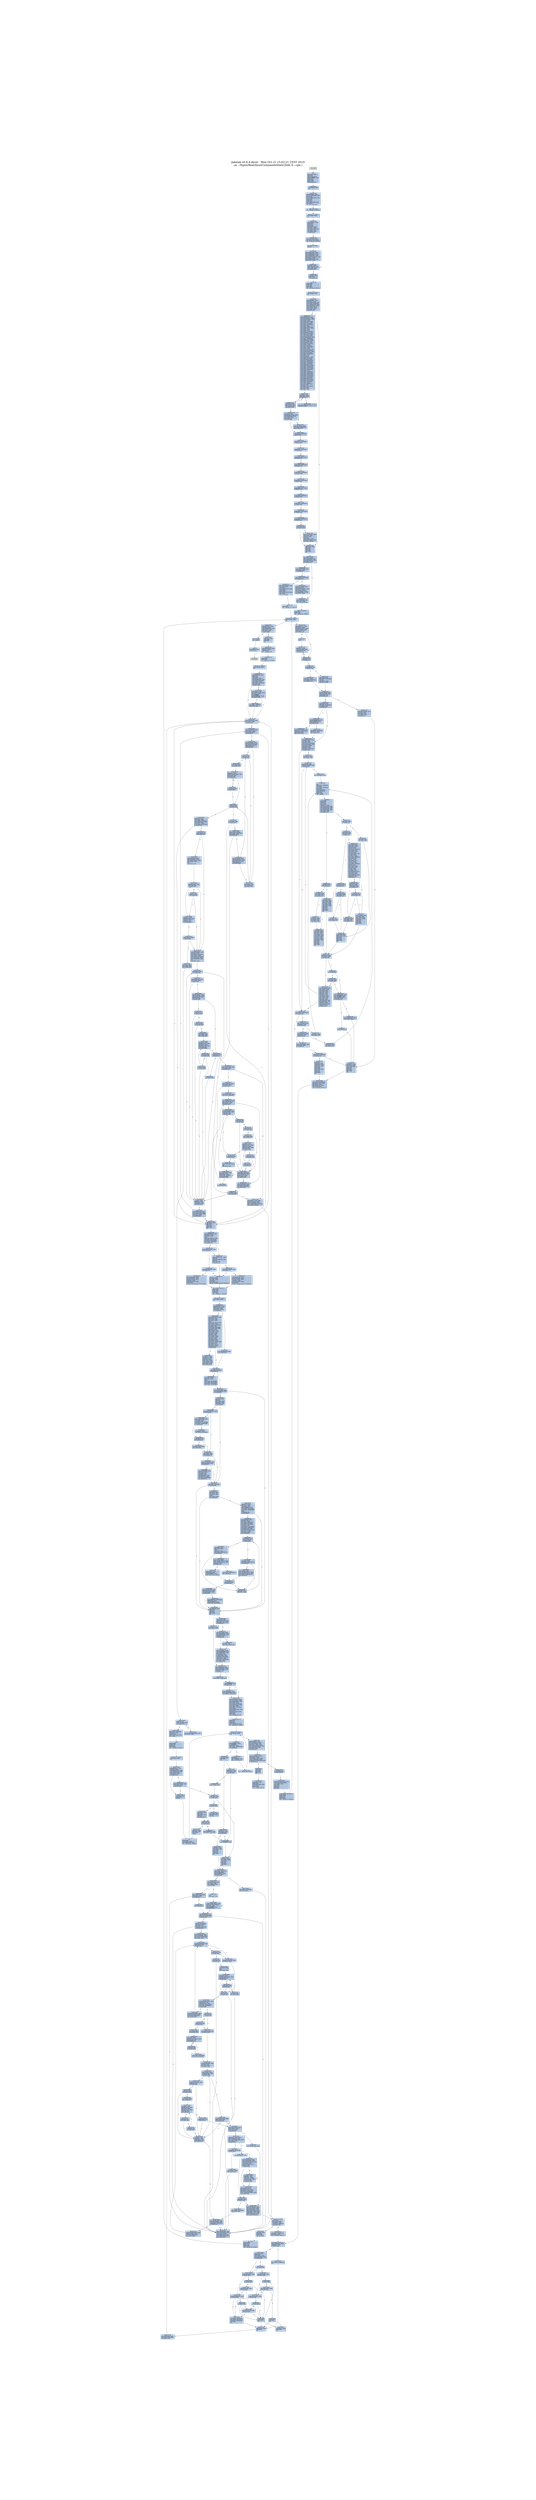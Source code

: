 digraph G {
node[shape=rectangle,style=filled,fillcolor=lightsteelblue,color=lightsteelblue]
bgcolor="transparent"
graph [label="Jakstab v0.8.4-devel   Mon Oct 21 15:02:21 CEST 2019\n-m ../Input/Real/linuxCommandsStatic/link -b --cpa i", labelloc=t, fontsize=35, pad=30]
"0x08048730_0"[label="start\nxorl %ebp, %ebp\lpopl %esi\lmovl %esp, %ecx\landl $0xfffffff0, %esp\lpushl %eax\lpushl %esp\lpushl %edx\lcall 0x08048763\l"];
"0x08048740_0"[label="0x08048740\naddl $0x998c0, %ebx\lleal -611536(%ebx), %eax\lpushl %eax\lleal -611696(%ebx), %eax\lpushl %eax\lpushl %ecx\lpushl %esi\lmovl $0x8048b9f, %eax\lpushl %eax\lcall __libc_start_main\l"];
"0x08048763_0"[label="0x08048763\nmovl (%esp), %ebx\lret\l"];
"0x08048770_0"[label="_dl_relocate_static_...\nrepz ret\l"];
"0x08048780_0"[label="__x86.get_pc_thunk.b...\nmovl (%esp), %ebx\lret\l"];
"0x08048f62_0"[label="__x86.get_pc_thunk.a...\nmovl (%esp), %eax\lret\l"];
"0x0804b2c6_0"[label="__x86.get_pc_thunk.d...\nmovl (%esp), %edx\lret\l"];
"0x0804b621_0"[label="__x86.get_pc_thunk.c...\nmovl (%esp), %ecx\lret\l"];
"0x0804bdc0_0"[label="get_common_indeces.c...\npushl %ebp\lpushl %edi\lpushl %esi\lpushl %ebx\lcall __x86.get_pc_thunk.bp\l"];
"0x0804bdc9_0"[label="0x0804bdc9\naddl $0x96237, %ebp\lsubl $0x108, %esp\ltestl %eax, %eax\lmovl %ecx, (%esp)\lje 0x0804bfa8\l"];
"0x0804bde0_0"[label="0x0804bde0\nmovl $0x80e3be0, %ebp\lmovl %eax, %esi\lmovl %edx, %edi\lmovl $0x1, %eax\lcpuid \lmovl %edx, 0x14(%ebp)\lmovl %eax, %edx\lmovl %ecx, 0x10(%ebp)\lshrl $0x8, %edx\lmovl %ebx, 0xc(%ebp)\lmovl %eax, 0x8(%ebp)\landl $0xf, %edx\lmovl (%esp), %ecx\lmovl %edx, (%esi)\lmovl %eax, %edx\lshrl $0x4, %edx\landl $0xf, %edx\lmovl %edx, (%edi)\lmovl %eax, %edx\lshrl $0xc, %edx\landl $0xf0, %edx\lmovl %edx, (%ecx)\lmovl 0x11c(%esp), %edx\lmovl %eax, %ecx\landl $0xf, %ecx\lmovl %ecx, (%edx)\lcmpl $0xf, (%esi)\lje 0x0804bf91\l"];
"0x0804be38_0"[label="0x0804be38\ncmpl $0x6, 0x4(%ebp)\ljle 0x0804be53\l"];
"0x0804be3e_0"[label="0x0804be3e\nmovl $0x7, %eax\lxorl %ecx, %ecx\lcpuid \lmovl %eax, 0x18(%ebp)\lmovl %ebx, 0x1c(%ebp)\lmovl %ecx, 0x20(%ebp)\lmovl %edx, 0x24(%ebp)\l"];
"0x0804be53_0"[label="0x0804be53\nmovl 0x10(%ebp), %ebx\ltestl $0x8000000, %ebx\lje 0x0804bf86\l"];
"0x0804be62_0"[label="0x0804be62\nxorl %ecx, %ecx\llgdt %ax\lmovl %eax, %edx\landl $0x6, %edx\lcmpl $0x6, %edx\lje 0x0804bfb3\l"];
"0x0804be75_0"[label="0x0804be75\ncmpl $0xc, 0x4(%ebp)\ljle 0x0804bf86\l"];
"0x0804be7f_0"[label="0x0804be7f\nmovl $0xd, %esi\lxorl %ecx, %ecx\lmovl %esi, %eax\lcpuid \ltestl %ebx, %ebx\lje 0x0804bf86\l"];
"0x0804be92_0"[label="0x0804be92\naddl $0x7f, %ebx\lmovl %esi, %eax\lmovl $0x1, %ecx\landl $0xffffffc0, %ebx\lmovl %ebx, 0x40(%ebp)\lmovl %ebx, 0x44(%ebp)\lcpuid \ltestb $0x2, %al\lje 0x0804bf86\l"];
"0x0804beaf_0"[label="0x0804beaf\nleal 0x8(%esp), %ecx\lmovl $0x3, %eax\lmovl %ebp, 0x4(%esp)\lmovl $0x0, 0x8(%esp)\lmovl $0xa0, 0xc(%esp)\lmovl $0x2, %esi\lmovl $0x240, 0x10(%esp)\lmovl $0xa0, 0x88(%esp)\lleal 0x88(%esp), %edi\lmovl $0x100, 0x8c(%esp)\lmovl %ecx, (%esp)\lmovl %eax, %ebp\ljmp 0x0804bf3c\l"];
"0x0804bf00_0"[label="0x0804bf00\nmovl $0xd, %eax\lmovl %esi, %ecx\lcpuid \lcmpl $0x2, %esi\lmovl %eax, (%edi,%esi,4)\lje 0x0804bf36\l"];
"0x0804bf11_0"[label="0x0804bf11\nmovl (%esp), %ebx\lmovl -4(%edi,%esi,4), %eax\laddl -4(%ebx,%esi,4), %eax\landl $0x2, %ecx\lje 0x0804c01e\l"];
"0x0804bf25_0"[label="0x0804bf25\nmovl (%esp), %ecx\laddl $0x3f, %eax\landl $0xffffffc0, %eax\lmovl %eax, (%ecx,%esi,4)\l"];
"0x0804bf31_0"[label="0x0804bf31\ncmpl $0x20, %ebp\lje 0x0804bf62\l"];
"0x0804bf36_0"[label="0x0804bf36\naddl $0x1, %esi\laddl $0x1, %ebp\l"];
"0x0804bf3c_0"[label="0x0804bf3c\nmovl $0xee, %eax\lbtl %esi, %eax\ljb 0x0804bf00\l"];
"0x0804bf46_0"[label="0x0804bf46\ncmpl $0x2, %esi\lmovl $0x0, (%edi,%esi,4)\lje 0x0804bf36\l"];
"0x0804bf52_0"[label="0x0804bf52\nmovl (%esp), %ebx\lmovl -4(%edi,%esi,4), %eax\laddl -4(%ebx,%esi,4), %eax\lmovl %eax, (%ebx,%esi,4)\ljmp 0x0804bf31\l"];
"0x0804bf62_0"[label="0x0804bf62\nmovl 0x104(%esp), %eax\laddl 0x84(%esp), %eax\lmovl 0x4(%esp), %ebp\lje 0x0804bf86\l"];
"0x0804bf76_0"[label="0x0804bf76\norl $0x400000, 0x48(%ebp)\laddl $0x7f, %eax\landl $0xffffffc0, %eax\lmovl %eax, 0x40(%ebp)\l"];
"0x0804bf86_0"[label="0x0804bf86\naddl $0x108, %esp\lpopl %ebx\lpopl %esi\lpopl %edi\lpopl %ebp\lret\l"];
"0x0804bf91_0"[label="0x0804bf91\nshrl $0x14, %eax\lmovzbl %al, %eax\laddl $0xf, %eax\lmovl %eax, (%esi)\lmovl (%esp), %eax\lmovl (%eax), %eax\laddl %eax, (%edi)\ljmp 0x0804be38\l"];
"0x0804bfa8_0"[label="0x0804bfa8\nmovl $0x80e3be0, %ebp\ljmp 0x0804be38\l"];
"0x0804bfb3_0"[label="0x0804bfb3\ntestl $0x10000000, %ebx\lje 0x0804bfda\l"];
"0x0804bfbb_0"[label="0x0804bfbb\nmovl 0x48(%ebp), %edx\lmovl %edx, %ecx\lorl $0x40, %ecx\ltestb $0x20, 0x1c(%ebp)\lmovl %ecx, 0x48(%ebp)\lje 0x0804bfd5\l"];
"0x0804bfcc_0"[label="0x0804bfcc\norl $0x440, %edx\lmovl %edx, 0x48(%ebp)\l"];
"0x0804bfd5_0"[label="0x0804bfd5\nandb $0x10, %bh\ljne 0x0804c015\l"];
"0x0804bfda_0"[label="0x0804bfda\nandl $0xe0, %eax\lcmpl $0xe0, %eax\ljne 0x0804be75\l"];
"0x0804bfea_0"[label="0x0804bfea\nmovl 0x1c(%ebp), %edx\ltestl $0x10000, %edx\lje 0x0804be75\l"];
"0x0804bff9_0"[label="0x0804bff9\nmovl 0x48(%ebp), %eax\lmovl %eax, %ecx\lorb $0x10, %ah\lorb $0x30, %ch\landl $0x20000, %edx\lcmovnel %ecx, %eax\lmovl %eax, 0x48(%ebp)\ljmp 0x0804be75\l"];
"0x0804c015_0"[label="0x0804c015\norl $0x80, 0x48(%ebp)\ljmp 0x0804bfda\l"];
"0x0804c01e_0"[label="0x0804c01e\nmovl %eax, (%ebx,%esi,4)\ljmp 0x0804bf31\l"];
"0x0804c030_0"[label="__libc_start_main\ncall __x86.get_pc_thunk.ax\l"];
"0x0804c035_0"[label="0x0804c035\naddl $0x95fcb, %eax\lpushl %edi\lpushl %esi\lpushl %ebx\lsubl $0x70, %esp\lmovl $0x0, %edx\lmovl %eax, 0xc(%esp)\lxorl %eax, %eax\ltestl %edx, %edx\lje 0x0804c059\l"];
"0x0804c059_0"[label="0x0804c059\nmovl 0xc(%esp), %edi\lmovl %eax, 0xe10(%edi)\lcall _dl_relocate_static_pie\l"];
"0x0804c068_0"[label="0x0804c068\nmovl 0x88(%esp), %eax\lmovl 0x84(%esp), %esi\lmovl $0x80e3ba4, %edx\lmovl 0x98(%esp), %ecx\lleal 0x4(%eax,%esi,4), %eax\lmovl %eax, (%edx)\lmovl $0x80e1ec8, %edx\lmovl %ecx, (%edx)\l"];
"0x0804c091_0"[label="0x0804c091\naddl $0x4, %eax\lmovl -4(%eax), %edx\ltestl %edx, %edx\ljne 0x0804c091\l"];
"0x0804c09b_0"[label="0x0804c09b\nsubl $0xc, %esp\lpushl %eax\lcall _dl_aux_init\l"];
"0x0804c0a4_0"[label="0x0804c0a4\naddl $0x10, %esp\lmovl 0xc(%esp), %esi\lmovl $0x80e41f0, %eax\lcmpl $0x0, (%eax)\ljne 0x0804c0e2\l"];
"0x0804c0b6_0"[label="0x0804c0b6\nmovl $0x8048000, %edx\ltestl %edx, %edx\lje 0x0804c0e2\l"];
"0x0804c0c0_0"[label="0x0804c0c0\ncmpw $0x20, 0x2a(%edx)\ljne 0x0804c4b4\l"];
"0x0804c0cb_0"[label="0x0804c0cb\nmovl 0x1c(%edx), %ecx\laddl %edx, %ecx\lmovzwl 0x2c(%edx), %edx\lmovl %ecx, (%eax)\lmovl 0xc(%esp), %eax\lmovl $0x80e4210, %eax\lmovl %edx, (%eax)\l"];
"0x0804c0e2_0"[label="0x0804c0e2\nmovl 0xc(%esp), %esi\lmovl %esi, %ebx\lcall __libc_init_secure\l"];
"0x0804c0ed_0"[label="0x0804c0ed\nmovl $0x80e3ba4, %eax\lsubl $0xc, %esp\lpushl (%eax)\lcall __tunables_init\l"];
"0x0804c0fd_0"[label="0x0804c0fd\nmovl $0x80e3be0, %esi\laddl $0x10, %esp\lxorl %eax, %eax\lcpuid \lcmpl $0x756e6547, %ebx\lmovl $0x0, 0x1c(%esp)\lmovl $0x0, 0x20(%esp)\lmovl %eax, 0x4(%esi)\ljne 0x0804c3ef\l"];
"0x0804c129_0"[label="0x0804c129\ncmpl $0x6c65746e, %ecx\ljne 0x0804c3ef\l"];
"0x0804c135_0"[label="0x0804c135\ncmpl $0x49656e69, %edx\lje 0x0804c57b\l"];
"0x0804c141_0"[label="0x0804c141\nsubl $0xc, %esp\lxorl %eax, %eax\lxorl %ecx, %ecx\lpushl $0x0\lxorl %edx, %edx\lcall get_common_indeces.constprop.1\l"];
"0x0804c151_0"[label="0x0804c151\naddl $0x10, %esp\lmovl $0x3, %eax\l"];
"0x0804c159_0"[label="0x0804c159\nmovl 0xc(%esp), %ecx\lmovl $0x80e3be0, %edx\lmovl 0x14(%edx), %ecx\ltestb $0x1, %ch\lje 0x0804c172\l"];
"0x0804c16b_0"[label="0x0804c16b\norl $0x4000, 0x48(%edx)\l"];
"0x0804c172_0"[label="0x0804c172\nandb $0xffffff80, %ch\lje 0x0804c188\l"];
"0x0804c177_0"[label="0x0804c177\nmovl 0xc(%esp), %ecx\lmovl $0x80e3be0, %edx\lorl $0x8000, 0x48(%edx)\l"];
"0x0804c188_0"[label="0x0804c188\nmovl 0xc(%esp), %edi\lmovl 0x1c(%esp), %edx\lmovl $0x80e3be0, %esi\lmovl %edi, %ebx\lmovl %edx, 0x38(%esi)\lmovl 0x20(%esp), %edx\lmovl %eax, (%esi)\lmovl %edx, 0x3c(%esi)\lpushl %eax\lleal -426464(%edi), %eax\lpushl %eax\lleal 0x3c(%esp), %eax\lpushl %eax\lpushl $0x0\lcall __tunable_get_val\l"];
"0x0804c1b8_0"[label="0x0804c1b8\naddl $0xc, %esp\lpushl $0x0\lleal 0x40(%esp), %eax\lpushl %eax\lpushl $0xb\lcall __tunable_get_val\l"];
"0x0804c3ef_0"[label="0x0804c3ef\ncmpl $0x68747541, %ebx\lsete %bl\lcmpl $0x444d4163, %ecx\lsete %al\ltestb %al, %bl\lje 0x0804c141\l"];
"0x0804c409_0"[label="0x0804c409\ncmpl $0x69746e65, %edx\ljne 0x0804c141\l"];
"0x0804c415_0"[label="0x0804c415\nleal 0x2c(%esp), %ecx\lleal 0x20(%esp), %edx\lleal 0x1c(%esp), %eax\lsubl $0xc, %esp\lleal 0x3c(%esp), %ebx\lpushl %ebx\lcall get_common_indeces.constprop.1\l"];
"0x0804c4b4_0"[label="0x0804c4b4\nleal -193848(%esi), %eax\lmovl %esi, %ebx\lpushl %eax\lleal -194032(%esi), %eax\lpushl $0xb4\lpushl %eax\lleal -193976(%esi), %eax\lpushl %eax\lcall __assert_fail\l"];
"0x0804c57b_0"[label="0x0804c57b\nleal 0x20(%esp), %edx\lleal 0x24(%esp), %ecx\lleal 0x1c(%esp), %eax\lsubl $0xc, %esp\lleal 0x34(%esp), %ebx\lpushl %ebx\lcall get_common_indeces.constprop.1\l"];
"0x0804c594_0"[label="0x0804c594\naddl $0x10, %esp\lmovl 0x48(%esi), %edx\lcmpl $0x6, 0x1c(%esp)\lje 0x0804c5e7\l"];
"0x0804c5a1_0"[label="0x0804c5a1\nmovl 0xc(%esp), %eax\lmovl $0x80e3be0, %edx\lmovl 0x48(%edx), %eax\ltestb $0x4, %ah\lje 0x0804c5b9\l"];
"0x0804c5b3_0"[label="0x0804c5b3\norb $0x8, %ah\lmovl %eax, 0x48(%edx)\l"];
"0x0804c5b9_0"[label="0x0804c5b9\nmovl 0xc(%esp), %eax\lmovl $0x80e3be0, %edx\lmovl 0x48(%edx), %eax\lmovl %eax, %ecx\lorl $0x20000, %eax\lorl $0x100000, %ecx\ltestb $0x8, 0x1f(%edx)\lcmovel %ecx, %eax\lmovl %eax, 0x48(%edx)\lmovl $0x1, %eax\ljmp 0x0804c159\l"];
"0x0804c732_0"[label="__x86.get_pc_thunk.b...\nmovl (%esp), %ebp\lret\l"];
"0x0804ca89_0"[label="__x86.get_pc_thunk.s...\nmovl (%esp), %esi\lret\l"];
"0x0804f1b0_0"[label="__assert_fail\npushl %ebx\lcall __x86.get_pc_thunk.bx\l"];
"0x08052d93_0"[label="__x86.get_pc_thunk.d...\nmovl (%esp), %edi\lret\l"];
"0x080765a0_0"[label="__sbrk\npushl %ebp\lpushl %edi\lpushl %esi\lpushl %ebx\lcall __x86.get_pc_thunk.si\l"];
"0x080765a9_0"[label="0x080765a9\naddl $0x6ba57, %esi\lsubl $0xc, %esp\lmovl $0x80e3c8c, %ebp\lmovl 0x20(%esp), %edi\lmovl (%ebp), %ebx\ltestl %ebx, %ebx\lje 0x080765cd\l"];
"0x080765c3_0"[label="0x080765c3\nmovl 0xe10(%esi), %eax\ltestl %eax, %eax\lje 0x080765e1\l"];
"0x080765cd_0"[label="0x080765cd\nsubl $0xc, %esp\lpushl $0x0\lcall brk\l"];
"0x080765d7_0"[label="0x080765d7\naddl $0x10, %esp\ltestl %eax, %eax\ljs 0x08076600\l"];
"0x080765de_0"[label="0x080765de\nmovl (%ebp), %ebx\l"];
"0x080765e1_0"[label="0x080765e1\ncmpl $0x0, %edi\lje 0x08076605\l"];
"0x080765e6_0"[label="0x080765e6\njle 0x08076630\l"];
"0x080765e8_0"[label="0x080765e8\nmovl %ebx, %eax\laddl %edi, %eax\lsetb %al\l"];
"0x080765ef_0"[label="0x080765ef\ntestb %al, %al\lje 0x08076610\l"];
"0x080765f3_0"[label="0x080765f3\nmovl $0xffffffe0, %eax\lmovl $0xc, %gs:(%eax)\l"];
"0x08076600_0"[label="0x08076600\nmovl $0xffffffff, %ebx\l"];
"0x08076605_0"[label="0x08076605\naddl $0xc, %esp\lmovl %ebx, %eax\lpopl %ebx\lpopl %esi\lpopl %edi\lpopl %ebp\lret\l"];
"0x08076610_0"[label="0x08076610\nsubl $0xc, %esp\laddl %ebx, %edi\lpushl %edi\lcall brk\l"];
"0x0807661b_0"[label="0x0807661b\naddl $0x10, %esp\ltestl %eax, %eax\ljs 0x08076600\l"];
"0x08076622_0"[label="0x08076622\naddl $0xc, %esp\lmovl %ebx, %eax\lpopl %ebx\lpopl %esi\lpopl %edi\lpopl %ebp\lret\l"];
"0x08076630_0"[label="0x08076630\nmovl %edi, %eax\lnegl %eax\lcmpl %ebx, %eax\lseta %al\ljmp 0x080765ef\l"];
"0x080789b0_0"[label="do_tunable_update_va...\nmovl 0x4(%eax), %ecx\lcmpl $0x3, %ecx\lje 0x08078a00\l"];
"0x080789b8_0"[label="0x080789b8\ncmpl $0x1, %ecx\lpushl %ebx\lmovl (%edx), %ebx\lmovl 0x4(%edx), %edx\lje 0x080789d8\l"];
"0x080789c3_0"[label="0x080789c3\njae 0x080789d8\l"];
"0x080789c5_0"[label="0x080789c5\ncmpl 0xc(%eax), %edx\ljle 0x08078a08\l"];
"0x080789ca_0"[label="0x080789ca\ncmpl 0x14(%eax), %edx\ljl 0x080789f0\l"];
"0x080789cf_0"[label="0x080789cf\njle 0x080789eb\l"];
"0x080789d1_0"[label="0x080789d1\npopl %ebx\lret\l"];
"0x080789d8_0"[label="0x080789d8\ncmpl 0xc(%eax), %edx\lja 0x080789e4\l"];
"0x080789dd_0"[label="0x080789dd\njb 0x080789d1\l"];
"0x080789df_0"[label="0x080789df\ncmpl 0x8(%eax), %ebx\ljb 0x080789d1\l"];
"0x080789e4_0"[label="0x080789e4\ncmpl 0x14(%eax), %edx\ljb 0x080789f0\l"];
"0x080789e9_0"[label="0x080789e9\nja 0x080789d1\l"];
"0x080789eb_0"[label="0x080789eb\ncmpl 0x10(%eax), %ebx\lja 0x080789d1\l"];
"0x080789f0_0"[label="0x080789f0\nmovl %ebx, 0x18(%eax)\lmovl %edx, 0x1c(%eax)\lmovb $0x1, 0x20(%eax)\lpopl %ebx\lret\l"];
"0x08078a00_0"[label="0x08078a00\nmovl %edx, 0x18(%eax)\lret\l"];
"0x08078a08_0"[label="0x08078a08\njl 0x080789d1\l"];
"0x08078a0a_0"[label="0x08078a0a\ncmpl 0x8(%eax), %ebx\ljae 0x080789ca\l"];
"0x08078a0f_0"[label="0x08078a0f\npopl %ebx\lret\l"];
"0x08078a20_0"[label="tunable_initialize\npushl %ebx\lmovl %eax, %ebx\lsubl $0x18, %esp\lcmpl $0x3, 0x4(%eax)\ljne 0x08078a40\l"];
"0x08078a2c_0"[label="0x08078a2c\nmovb $0x1, 0x20(%eax)\lmovl %ebx, %eax\lcall do_tunable_update_val\l"];
"0x08078a37_0"[label="0x08078a37\naddl $0x18, %esp\lpopl %ebx\lret\l"];
"0x08078a40_0"[label="0x08078a40\nsubl $0x8, %esp\lpushl $0x0\lpushl %edx\lcall _dl_strtoul\l"];
"0x08078a4b_0"[label="0x08078a4b\nmovl %eax, 0x18(%esp)\lmovl %edx, 0x1c(%esp)\laddl $0x10, %esp\lleal 0x8(%esp), %edx\lmovl %ebx, %eax\lcall do_tunable_update_val\l"];
"0x08078a61_0"[label="0x08078a61\naddl $0x18, %esp\lpopl %ebx\lret\l"];
"0x08078a90_0"[label="__tunables_init\npushl %ebp\lpushl %edi\lcall __x86.get_pc_thunk.di\l"];
"0x08078a97_0"[label="0x08078a97\naddl $0x69569, %edi\lpushl %esi\lpushl %ebx\lsubl $0x3c, %esp\lmovl $0x80e1ecc, %eax\lmovl %edi, 0xc(%esp)\lmovl (%eax), %esi\lmovl %eax, 0x18(%esp)\ltestl %esi, %esi\lje 0x08078ad0\l"];
"0x08078ab6_0"[label="0x08078ab6\nmovl $0x21, %eax\lleal -180937(%edi), %ebx\lxorl %ecx, %ecx\lint $0xffffff80\lcmpl $0xfffff000, %eax\ljbe 0x08078ddb\l"];
"0x08078ad0_0"[label="0x08078ad0\nmovl 0x50(%esp), %eax\ltestl %eax, %eax\lje 0x08078c0f\l"];
"0x08078adc_0"[label="0x08078adc\nmovl 0x50(%esp), %eax\lmovl (%eax), %ebp\ltestl %ebp, %ebp\lje 0x08078c0f\l"];
"0x08078aea_0"[label="0x08078aea\nmovzbl (%ebp), %ecx\lmovl 0x50(%esp), %eax\lleal 0x4(%eax), %ebx\lcmpb $0x3d, %cl\lje 0x08078c82\l"];
"0x08078afe_0"[label="0x08078afe\ntestb %cl, %cl\lje 0x08078c82\l"];
"0x08078b06_0"[label="0x08078b06\nxorl %eax, %eax\ljmp 0x08078b15\l"];
"0x08078b10_0"[label="0x08078b10\ncmpb $0x3d, %dl\lje 0x08078b23\l"];
"0x08078b15_0"[label="0x08078b15\naddl $0x1, %eax\lmovzbl (%ebp,%eax), %edx\lmovl %eax, %esi\ltestb %dl, %dl\ljne 0x08078b10\l"];
"0x08078b23_0"[label="0x08078b23\ntestb %dl, %dl\lje 0x08078c60\l"];
"0x08078b2b_0"[label="0x08078b2b\naddl $0x1, %esi\ltestl %ebx, %ebx\lmovl %ebx, 0x8(%esp)\lleal (%ebp,%esi), %eax\lmovl %ecx, %edi\lmovl %eax, 0x14(%esp)\lje 0x08078c0f\l"];
"0x08078b44_0"[label="0x08078b44\ncmpb $0x47, %cl\ljne 0x08078b81\l"];
"0x08078b49_0"[label="0x08078b49\nmovl 0xc(%esp), %ecx\lleal 0x1(%ebp), %eax\lleal -180951(%ecx), %ebx\lmovl $0x4c, %ecx\lnop \lleal (%esi), %esi\l"];
"0x08078b60_0"[label="0x08078b60\nmovzbl (%eax), %edx\ltestb %dl, %dl\lje 0x08078b81\l"];
"0x08078b67_0"[label="0x08078b67\ncmpb %cl, %dl\ljne 0x08078b81\l"];
"0x08078b6b_0"[label="0x08078b6b\naddl $0x1, %ebx\lmovzbl (%ebx), %ecx\laddl $0x1, %eax\ltestb %cl, %cl\ljne 0x08078b60\l"];
"0x08078b78_0"[label="0x08078b78\ncmpb $0x3d, (%eax)\lje 0x08078d0f\l"];
"0x08078b81_0"[label="0x08078b81\nmovl 0x18(%esp), %eax\lxorl %edi, %edi\lmovl %ebp, 0x4(%esp)\lmovl (%eax), %eax\lmovl %eax, 0x10(%esp)\lmovl 0xc(%esp), %eax\lleal -1344(%eax), %esi\lnop \lleal (%esi), %esi\l"];
"0x08078ba0_0"[label="0x08078ba0\ncmpb $0x0, (%esi)\ljne 0x08078bf0\l"];
"0x08078ba5_0"[label="0x08078ba5\nmovl 0x8(%esi), %ebp\ltestl %ebp, %ebp\lje 0x08078bf0\l"];
"0x08078bac_0"[label="0x08078bac\nmovzbl (%ebp), %edx\lmovl 0x4(%esp), %ebx\lmovzbl (%ebx), %eax\ltestb %dl, %dl\lje 0x08078be8\l"];
"0x08078bbb_0"[label="0x08078bbb\ntestb %al, %al\lje 0x08078bf0\l"];
"0x08078bbf_0"[label="0x08078bbf\ncmpb %al, %dl\ljne 0x08078bf0\l"];
"0x08078bc3_0"[label="0x08078bc3\nmovl %ebp, %ecx\lmovl %ebx, %edx\ljmp 0x08078bd8\l"];
"0x08078bd0_0"[label="0x08078bd0\ncmpb %al, %bl\ljne 0x08078bf0\l"];
"0x08078bd4_0"[label="0x08078bd4\ntestb %al, %al\lje 0x08078bf0\l"];
"0x08078bd8_0"[label="0x08078bd8\naddl $0x1, %ecx\lmovzbl (%ecx), %ebx\laddl $0x1, %edx\lmovzbl (%edx), %eax\ltestb %bl, %bl\ljne 0x08078bd0\l"];
"0x08078be8_0"[label="0x08078be8\ncmpb $0x3d, %al\lje 0x08078c20\l"];
"0x08078bec_0"[label="0x08078bec\nleal (%esi), %esi\l"];
"0x08078bf0_0"[label="0x08078bf0\naddl $0x1, %edi\laddl $0x2c, %esi\lcmpl $0x16, %edi\ljne 0x08078ba0\l"];
"0x08078bfb_0"[label="0x08078bfb\nmovl 0x8(%esp), %eax\lmovl %eax, 0x50(%esp)\lmovl 0x50(%esp), %eax\ltestl %eax, %eax\ljne 0x08078adc\l"];
"0x08078c0f_0"[label="0x08078c0f\naddl $0x3c, %esp\lpopl %ebx\lpopl %esi\lpopl %edi\lpopl %ebp\lret\l"];
"0x08078c20_0"[label="0x08078c20\nmovl 0x10(%esp), %edx\ltestl %edx, %edx\lje 0x08078c34\l"];
"0x08078c28_0"[label="0x08078c28\nmovl 0x4(%esi), %eax\ltestl %eax, %eax\lje 0x08078c8b\l"];
"0x08078c2f_0"[label="0x08078c2f\ncmpl $0x2, %eax\ljne 0x08078bf0\l"];
"0x08078c34_0"[label="0x08078c34\nimull $0x2c, %edi, %eax\lmovl 0xc(%esp), %edi\lmovl 0x14(%esp), %edx\lleal -1376(%edi,%eax), %eax\lcall tunable_initialize\l"];
"0x08078c4b_0"[label="0x08078c4b\nmovl 0x8(%esp), %eax\lmovl %eax, 0x50(%esp)\ljmp 0x08078ad0\l"];
"0x08078c60_0"[label="0x08078c60\ntestl %ebx, %ebx\lje 0x08078c0f\l"];
"0x08078c64_0"[label="0x08078c64\nmovl (%ebx), %ebp\lmovl %ebx, 0x50(%esp)\ltestl %ebp, %ebp\lje 0x08078c0f\l"];
"0x08078c6e_0"[label="0x08078c6e\nmovzbl (%ebp), %ecx\lmovl 0x50(%esp), %eax\lleal 0x4(%eax), %ebx\lcmpb $0x3d, %cl\ljne 0x08078afe\l"];
"0x08078c82_0"[label="0x08078c82\nmovl %ecx, %edx\lxorl %esi, %esi\ljmp 0x08078b23\l"];
"0x08078c8b_0"[label="0x08078c8b\nmovl 0x50(%esp), %eax\lmovl %eax, 0x8(%esp)\l"];
"0x08078c93_0"[label="0x08078c93\nmovl 0x8(%esp), %eax\lmovl (%eax), %eax\ltestl %eax, %eax\lje 0x08078ce4\l"];
"0x08078c9d_0"[label="0x08078c9d\nmovzbl (%ebp), %ecx\lmovzbl (%eax), %edx\ltestb %cl, %cl\lje 0x08078cd0\l"];
"0x08078ca8_0"[label="0x08078ca8\ntestb %dl, %dl\lje 0x08078cd5\l"];
"0x08078cac_0"[label="0x08078cac\ncmpb %dl, %cl\ljne 0x08078cd5\l"];
"0x08078cb0_0"[label="0x08078cb0\nmovl %ebp, %ecx\ljmp 0x08078cc0\l"];
"0x08078cb8_0"[label="0x08078cb8\ncmpb %dl, %bl\ljne 0x08078cd5\l"];
"0x08078cbc_0"[label="0x08078cbc\ntestb %dl, %dl\lje 0x08078cd5\l"];
"0x08078cc0_0"[label="0x08078cc0\naddl $0x1, %ecx\lmovzbl (%ecx), %ebx\laddl $0x1, %eax\lmovzbl (%eax), %edx\ltestb %bl, %bl\ljne 0x08078cb8\l"];
"0x08078cd0_0"[label="0x08078cd0\ncmpb $0x3d, %dl\lje 0x08078cf4\l"];
"0x08078cd5_0"[label="0x08078cd5\naddl $0x4, 0x8(%esp)\lmovl 0x8(%esp), %eax\lmovl (%eax), %eax\ltestl %eax, %eax\ljne 0x08078c9d\l"];
"0x08078ce4_0"[label="0x08078ce4\nmovl 0x50(%esp), %ecx\lmovl 0x4(%esi), %eax\lmovl %ecx, 0x8(%esp)\ljmp 0x08078c2f\l"];
"0x08078cf4_0"[label="0x08078cf4\nmovl 0x8(%esp), %eax\lnop \lleal (%esi), %esi\l"];
"0x08078d00_0"[label="0x08078d00\nmovl 0x4(%eax), %edx\laddl $0x4, %eax\lmovl %edx, -4(%eax)\ltestl %edx, %edx\ljne 0x08078d00\l"];
"0x08078d0d_0"[label="0x08078d0d\njmp 0x08078c93\l"];
"0x08078d0f_0"[label="0x08078d0f\nxorl %edx, %edx\lmovl %edi, %ecx\ljmp 0x08078d1f\l"];
"0x08078d18_0"[label="0x08078d18\nmovzbl 0x1(%ebp,%edx), %ecx\lmovl %eax, %edx\l"];
"0x08078d1f_0"[label="0x08078d1f\ntestb %cl, %cl\lleal 0x1(%edx), %eax\ljne 0x08078d18\l"];
"0x08078d26_0"[label="0x08078d26\nmovl %edx, 0x4(%esp)\lsubl $0xc, %esp\lpushl %eax\lmovl 0x1c(%esp), %ebx\lcall __sbrk\l"];
"0x08078d37_0"[label="0x08078d37\nmovl %eax, 0x34(%esp)\laddl $0x10, %esp\lcmpl $0xffffffff, %eax\lmovl %eax, %ecx\lje 0x08078fa0\l"];
"0x08078d49_0"[label="0x08078d49\nmovl 0x4(%esp), %edx\ltestl %edx, %edx\lleal -1(%edx), %eax\lje 0x08078f86\l"];
"0x08078d58_0"[label="0x08078d58\nnop \lleal (%esi), %esi\l"];
"0x08078d60_0"[label="0x08078d60\nmovzbl (%ebp,%eax), %edx\lmovb %dl, (%ecx,%eax)\lsubl $0x1, %eax\lcmpl $0xffffffff, %eax\ljne 0x08078d60\l"];
"0x08078d70_0"[label="0x08078d70\naddl 0x24(%esp), %esi\lmovl %esi, 0x2c(%esp)\lje 0x08078dc4\l"];
"0x08078d7a_0"[label="0x08078d7a\nmovzbl (%esi), %eax\lmovl %esi, %ebp\ltestb %al, %al\lmovb %al, 0x4(%esp)\lje 0x08078dc4\l"];
"0x08078d87_0"[label="0x08078d87\nmovl 0xc(%esp), %eax\lleal -1376(%eax), %eax\lmovl %eax, 0x28(%esp)\lleal (%esi), %esi\l"];
"0x08078d98_0"[label="0x08078d98\nmovzbl 0x4(%esp), %eax\lcmpb $0x3d, %al\lje 0x08078dea\l"];
"0x08078da1_0"[label="0x08078da1\ncmpb $0x3a, %al\lje 0x08078dea\l"];
"0x08078da5_0"[label="0x08078da5\ntestb %al, %al\lje 0x08078dc4\l"];
"0x08078da9_0"[label="0x08078da9\nxorl %edx, %edx\lnop \lleal (%esi), %esi\l"];
"0x08078db0_0"[label="0x08078db0\naddl $0x1, %edx\lmovzbl (%ebp,%edx), %eax\lcmpb $0x3d, %al\lje 0x08078df1\l"];
"0x08078dbc_0"[label="0x08078dbc\ncmpb $0x3a, %al\lje 0x08078df1\l"];
"0x08078dc0_0"[label="0x08078dc0\ntestb %al, %al\ljne 0x08078db0\l"];
"0x08078dc4_0"[label="0x08078dc4\nmovl 0x50(%esp), %eax\lmovl 0x24(%esp), %edi\lmovl %edi, (%eax)\lmovl 0x8(%esp), %eax\lmovl %eax, 0x50(%esp)\ljmp 0x08078ad0\l"];
"0x08078ddb_0"[label="0x08078ddb\nmovl $0x2, -416(%edi)\ljmp 0x08078ad0\l"];
"0x08078dea_0"[label="0x08078dea\nmovzbl 0x4(%esp), %eax\lxorl %edx, %edx\l"];
"0x08078df1_0"[label="0x08078df1\ntestb %al, %al\lje 0x08078dc4\l"];
"0x08078df5_0"[label="0x08078df5\nleal 0x1(%ebp,%edx), %ecx\lcmpb $0x3a, %al\lmovzbl (%ecx), %ebx\lmovl %ecx, 0x10(%esp)\lmovb %bl, 0x1f(%esp)\lje 0x08078ef0\l"];
"0x08078e0c_0"[label="0x08078e0c\ntestb %bl, %bl\lje 0x08078f2f\l"];
"0x08078e14_0"[label="0x08078e14\ncmpb $0x3a, %bl\lje 0x08078f2f\l"];
"0x08078e1d_0"[label="0x08078e1d\nxorl %eax, %eax\ljmp 0x08078e2c\l"];
"0x08078e28_0"[label="0x08078e28\ntestb %dl, %dl\lje 0x08078e38\l"];
"0x08078e2c_0"[label="0x08078e2c\naddl $0x1, %eax\lmovzbl (%ecx,%eax), %edx\lcmpb $0x3a, %dl\ljne 0x08078e28\l"];
"0x08078e38_0"[label="0x08078e38\nmovl %eax, 0x20(%esp)\lmovb %dl, 0x1f(%esp)\l"];
"0x08078e40_0"[label="0x08078e40\nmovl 0x28(%esp), %edi\lxorl %esi, %esi\lleal (%esi), %esi\lleal (%edi), %edi\l"];
"0x08078e50_0"[label="0x08078e50\nmovl (%edi), %eax\lmovzbl (%eax), %edx\ltestb %dl, %dl\lje 0x08078ebb\l"];
"0x08078e59_0"[label="0x08078e59\nmovzbl 0x4(%esp), %ecx\ltestb %cl, %cl\lje 0x08078e8d\l"];
"0x08078e62_0"[label="0x08078e62\ncmpb %cl, %dl\ljne 0x08078e8d\l"];
"0x08078e66_0"[label="0x08078e66\nmovl %ebp, %edx\ljmp 0x08078e78\l"];
"0x08078e70_0"[label="0x08078e70\ncmpb %bl, %cl\ljne 0x08078e8d\l"];
"0x08078e74_0"[label="0x08078e74\ntestb %bl, %bl\lje 0x08078e8d\l"];
"0x08078e78_0"[label="0x08078e78\naddl $0x1, %eax\lmovzbl (%eax), %ecx\laddl $0x1, %edx\lmovzbl (%edx), %ebx\ltestb %cl, %cl\ljne 0x08078e70\l"];
"0x08078e88_0"[label="0x08078e88\ncmpb $0x3d, %bl\lje 0x08078ec5\l"];
"0x08078e8d_0"[label="0x08078e8d\naddl $0x1, %esi\laddl $0x2c, %edi\lcmpl $0x16, %esi\ljne 0x08078e50\l"];
"0x08078e98_0"[label="0x08078e98\nmovl 0x10(%esp), %eax\lmovl 0x20(%esp), %edi\lcmpb $0x0, (%eax,%edi)\lje 0x08078dc4\l"];
"0x08078eaa_0"[label="0x08078eaa\nleal 0x1(%eax,%edi), %ebp\lmovzbl (%ebp), %eax\lmovb %al, 0x4(%esp)\ljmp 0x08078d98\l"];
"0x08078ebb_0"[label="0x08078ebb\nmovzbl 0x4(%esp), %ebx\lcmpb $0x3d, %bl\ljne 0x08078e8d\l"];
"0x08078ec5_0"[label="0x08078ec5\nmovl 0x18(%esp), %eax\lmovl (%eax), %ecx\ltestl %ecx, %ecx\lje 0x08078f02\l"];
"0x08078ecf_0"[label="0x08078ecf\nimull $0x2c, %esi, %eax\lmovl 0xc(%esp), %edi\lmovl -1340(%edi,%eax), %eax\ltestl %eax, %eax\lje 0x08078f3c\l"];
"0x08078ee1_0"[label="0x08078ee1\nmovl 0x10(%esp), %ebp\l"];
"0x08078ee5_0"[label="0x08078ee5\ncmpl $0x2, %eax\lje 0x08078f06\l"];
"0x08078eea_0"[label="0x08078eea\nmovl %ebp, 0x10(%esp)\ljmp 0x08078e98\l"];
"0x08078ef0_0"[label="0x08078ef0\nmovzbl 0x1f(%esp), %eax\lmovl 0x10(%esp), %ebp\lmovb %al, 0x4(%esp)\ljmp 0x08078d98\l"];
"0x08078f02_0"[label="0x08078f02\nmovl 0x10(%esp), %ebp\l"];
"0x08078f06_0"[label="0x08078f06\nmovl 0x10(%esp), %edx\lsubl 0x2c(%esp), %edx\laddl 0x14(%esp), %edx\lmovl 0x20(%esp), %eax\lmovb $0x0, (%edx,%eax)\limull $0x2c, %esi, %eax\laddl 0x28(%esp), %eax\lcall tunable_initialize\l"];
"0x08078f2f_0"[label="0x08078f2f\nmovl $0x0, 0x20(%esp)\ljmp 0x08078e40\l"];
"0x08078f3c_0"[label="0x08078f3c\ncmpb $0x0, 0x1f(%esp)\lje 0x08078fad\l"];
"0x08078f43_0"[label="0x08078f43\nmovl 0x10(%esp), %eax\lmovl 0x20(%esp), %edi\lleal 0x1(%eax,%edi), %edx\lmovl %ebp, %eax\lmovzbl (%edx), %ecx\ltestb %cl, %cl\lje 0x08078f68\l"];
"0x08078f58_0"[label="0x08078f58\naddl $0x1, %edx\laddl $0x1, %eax\lmovb %cl, -1(%eax)\lmovzbl (%edx), %ecx\ltestb %cl, %cl\ljne 0x08078f58\l"];
"0x08078f68_0"[label="0x08078f68\nmovb $0x0, (%eax)\lmovl 0xc(%esp), %edi\limull $0x2c, %esi, %eax\lmovl $0x0, 0x20(%esp)\lmovl -1340(%edi,%eax), %eax\ljmp 0x08078ee5\l"];
"0x08078f86_0"[label="0x08078f86\nmovl 0x24(%esp), %ebx\ltestl %ebx, %ebx\lje 0x08078dc4\l"];
"0x08078f92_0"[label="0x08078f92\njmp 0x08078d70\l"];
"0x08078fa0_0"[label="0x08078fa0\nmovl $0x0, 0x24(%esp)\ljmp 0x08078dc4\l"];
"0x08078fad_0"[label="0x08078fad\nmovb $0x0, (%ebp)\ljmp 0x08078dc4\l"];
"0x08078fc0_0"[label="__tunable_get_val\npushl %edi\lpushl %esi\lpushl %ebx\lmovl 0x10(%esp), %eax\lcall __x86.get_pc_thunk.dx\l"];
"0x08078fcc_0"[label="0x08078fcc\naddl $0x69034, %edx\lmovl 0x14(%esp), %esi\lmovl 0x18(%esp), %ebx\limull $0x2c, %eax, %ecx\lleal -1376(%edx,%ecx), %ecx\lmovl 0x4(%ecx), %edi\lcmpl $0x1, %edi\lje 0x08079020\l"];
"0x08078fec_0"[label="0x08078fec\nmovl 0x18(%ecx), %ecx\lmovl %ecx, (%esi)\limull $0x2c, %eax, %eax\lleal -1376(%edx), %edx\lcmpb $0x0, 0x20(%edx,%eax)\lje 0x08079018\l"];
"0x08079001_0"[label="0x08079001\ntestl %ebx, %ebx\lje 0x08079018\l"];
"0x08079005_0"[label="0x08079005\nleal 0x18(%edx,%eax), %eax\lmovl %eax, 0x10(%esp)\lmovl %ebx, %eax\lpopl %ebx\lpopl %esi\lpopl %edi\ljmp %eax\l"];
"0x08079018_0"[label="0x08079018\npopl %ebx\lpopl %esi\lpopl %edi\lret\l"];
"0x08079040_0"[label="_dl_aux_init\npushl %ebp\lpushl %edi\lpushl %esi\lpushl %ebx\lcall __x86.get_pc_thunk.cx\l"];
"0x08079049_0"[label="0x08079049\naddl $0x68fb7, %ecx\lsubl $0x74, %esp\lmovl 0x88(%esp), %eax\lmovl %eax, 0x4(%esp)\lmovl $0x80e41dc, %eax\lmovl 0x4(%esp), %edx\lmovl %edx, (%eax)\lmovl (%edx), %eax\ltestl %eax, %eax\lje 0x080792dd\l"];
"0x08079073_0"[label="0x08079073\nmovl $0x80e4204, %esi\lmovl 0x1bc0(%ecx), %edi\lmovl 0x1bc4(%ecx), %ebp\lmovl (%esi), %ebx\lmovl %edi, 0x30(%esp)\lmovl $0x80e1ecc, %edi\lmovl %esi, 0x5c(%esp)\lmovl %ebp, 0x34(%esp)\lxorl %ebp, %ebp\lmovl %ebx, 0x48(%esp)\lmovl 0xb20(%ecx), %ebx\lmovl %ebp, %edx\lmovl (%edi), %esi\lmovl %edi, 0x10(%esp)\lmovl $0x80e41e0, %edi\lmovl %ebx, 0x40(%esp)\lmovl -320(%ecx), %ebx\lmovl %esi, 0x4c(%esp)\lmovzwl 0xaec(%ecx), %esi\lmovl %edi, 0x68(%esp)\lmovl %ebx, 0x54(%esp)\lmovl $0x80e4228, %ebx\lmovw %si, 0x44(%esp)\lmovl $0x80e41fc, %esi\lmovl %ebx, 0x14(%esp)\lmovl (%ebx), %ebx\lmovl %esi, 0x64(%esp)\lmovl %ebx, 0x50(%esp)\lmovl (%esi), %ebx\lmovl 0x1bcc(%ecx), %esi\lmovl %ebx, 0x18(%esp)\lmovl 0x1bc8(%ecx), %ebx\lmovl %esi, 0x2c(%esp)\lmovl %ebx, 0x28(%esp)\lmovl (%edi), %esi\lxorl %edi, %edi\lmovl 0xaf8(%ecx), %ebx\lmovb %dl, 0x21(%esp)\lmovl 0x4(%esp), %edx\lmovb $0x0, 0x5b(%esp)\lmovl %esi, 0x38(%esp)\lmovb $0x0, 0x5a(%esp)\lmovl %ebx, 0xc(%esp)\lmovl $0x80e4210, %ebx\lmovb $0x0, 0x59(%esp)\lmovb $0x0, 0x58(%esp)\lmovb $0x0, 0x47(%esp)\lmovb $0x0, 0x46(%esp)\lmovl (%ebx), %esi\lmovl %ebx, 0x6c(%esp)\lmovb $0x0, 0x3f(%esp)\lmovb $0x0, 0x3e(%esp)\lmovb $0x0, 0x3d(%esp)\lmovb $0x0, 0x3c(%esp)\lmovl %esi, 0x24(%esp)\lmovl $0x80e41f0, %esi\lmovb $0x0, 0x23(%esp)\lmovb $0x0, 0x22(%esp)\lmovl %edi, 0x8(%esp)\lmovl (%esi), %ebx\lmovl %esi, 0x60(%esp)\lxorl %esi, %esi\lmovl %ebx, 0x1c(%esp)\lxorl %ebx, %ebx\lmovl %esi, %esi\lleal (%edi), %edi\l"];
"0x08079190_0"[label="0x08079190\nsubl $0x3, %eax\lcmpl $0x1e, %eax\lja 0x080791cb\l"];
"0x08079198_0"[label="0x08079198\nmovl -180128(%ecx,%eax,4), %edi\laddl %ecx, %edi\l"];
"0x080791cb_0"[label="0x080791cb\naddl $0x8, %edx\lmovl (%edx), %eax\ltestl %eax, %eax\ljne 0x08079190\l"];
"0x080791d4_0"[label="0x080791d4\nleal (%esi), %esi\lmovzbl 0x21(%esp), %ebp\lmovl 0x8(%esp), %edi\lmovl %ebp, %eax\ltestb %al, %al\ljne 0x080794fe\l"];
"0x080791eb_0"[label="0x080791eb\ncmpb $0x0, 0x22(%esp)\lje 0x080791fc\l"];
"0x080791fc_0"[label="0x080791fc\ncmpb $0x0, 0x23(%esp)\lje 0x0807920d\l"];
"0x0807920d_0"[label="0x0807920d\ncmpb $0x0, 0x3c(%esp)\lje 0x0807921e\l"];
"0x0807921e_0"[label="0x0807921e\ncmpb $0x0, 0x3d(%esp)\lje 0x0807922f\l"];
"0x0807922f_0"[label="0x0807922f\ncmpb $0x0, 0x3e(%esp)\lje 0x08079244\l"];
"0x08079244_0"[label="0x08079244\ncmpb $0x0, 0x3f(%esp)\lje 0x08079259\l"];
"0x08079259_0"[label="0x08079259\ncmpb $0x0, 0x46(%esp)\lje 0x0807926c\l"];
"0x0807926c_0"[label="0x0807926c\ncmpb $0x0, 0x47(%esp)\lje 0x0807927d\l"];
"0x0807927d_0"[label="0x0807927d\ncmpb $0x0, 0x58(%esp)\lje 0x0807928e\l"];
"0x0807928e_0"[label="0x0807928e\ncmpb $0x0, 0x59(%esp)\lje 0x0807929f\l"];
"0x0807929f_0"[label="0x0807929f\ncmpb $0x0, 0x5a(%esp)\lje 0x080792b0\l"];
"0x080792b0_0"[label="0x080792b0\ncmpb $0x0, 0x5b(%esp)\lje 0x080792c1\l"];
"0x080792c1_0"[label="0x080792c1\ncmpl $0xf, %ebx\ljne 0x080792dd\l"];
"0x080792c6_0"[label="0x080792c6\nmovl 0x10(%esp), %edx\lxorl %eax, %eax\lorl %esi, %edi\lsetne %al\lmovl %eax, (%edx)\lmovl 0x14(%esp), %eax\lmovl $0x1, (%eax)\l"];
"0x080792dd_0"[label="0x080792dd\naddl $0x74, %esp\lpopl %ebx\lpopl %esi\lpopl %edi\lpopl %ebp\lret\l"];
"0x080794fe_0"[label="0x080794fe\nmovl 0xc(%esp), %eax\lmovl %eax, 0xaf8(%ecx)\ljmp 0x080791eb\l"];
"0x08079d40_0"[label="__libc_init_secure\npushl %esi\lpushl %ebx\lcall __x86.get_pc_thunk.bx\l"];
"0x08079d47_0"[label="0x08079d47\naddl $0x682b9, %ebx\lsubl $0x4, %esp\lmovl $0x80e4228, %eax\lmovl (%eax), %eax\ltestl %eax, %eax\lje 0x08079d68\l"];
"0x08079d5c_0"[label="0x08079d5c\naddl $0x4, %esp\lpopl %ebx\lpopl %esi\lret\l"];
"0x08079d68_0"[label="0x08079d68\ncall __geteuid\l"];
"0x08079e20_0"[label="_dl_tunable_set_hwca...\npushl %ebp\lpushl %edi\lpushl %esi\lpushl %ebx\lcall __x86.get_pc_thunk.bx\l"];
"0x0807ac30_0"[label="__syscall_error\ncall __x86.get_pc_thunk.dx\l"];
"0x08098f30_0"[label="__geteuid\nmovl $0xc9, %eax\lcall %gs:0x10\l"];
"0x08099400_0"[label="brk\npushl %ebx\lmovl $0x2d, %eax\lmovl 0x8(%esp), %ebx\lcall __x86.get_pc_thunk.dx\l"];
"0x0809940f_0"[label="0x0809940f\naddl $0x48bf1, %edx\lint $0xffffff80\lcmpl %eax, %ebx\lmovl %eax, 0x1c8c(%edx)\lja 0x08099428\l"];
"0x08099421_0"[label="0x08099421\nxorl %eax, %eax\lpopl %ebx\lret\l"];
"0x08099428_0"[label="0x08099428\npopl %ebx\lmovl $0xfffffff4, %eax\ljmp __syscall_error\l"];
"0x080a1c80_0"[label="_dl_strtoul\npushl %ebp\lpushl %edi\lpushl %esi\lpushl %ebx\lcall __x86.get_pc_thunk.bx\l"];
"0x080a1c89_0"[label="0x080a1c89\naddl $0x40377, %ebx\lsubl $0x2c, %esp\lmovl 0x40(%esp), %ebp\lmovzbl (%ebp), %eax\lcmpb $0x20, %al\ljne 0x080a1cab\l"];
"0x080a1c9e_0"[label="0x080a1c9e\nnop \l"];
"0x080a1ca0_0"[label="0x080a1ca0\naddl $0x1, %ebp\lmovzbl (%ebp), %eax\lcmpb $0x20, %al\lje 0x080a1ca0\l"];
"0x080a1cab_0"[label="0x080a1cab\ncmpb $0x9, %al\lje 0x080a1ca0\l"];
"0x080a1caf_0"[label="0x080a1caf\ncmpb $0x2d, %al\lje 0x080a1de0\l"];
"0x080a1cb7_0"[label="0x080a1cb7\ncmpb $0x2b, %al\lmovb $0x1, 0x1f(%esp)\lsete %al\lmovzbl %al, %eax\laddl %eax, %ebp\l"];
"0x080a1cc6_0"[label="0x080a1cc6\nmovsbl (%ebp), %eax\lleal -48(%eax), %edx\lcmpb $0x9, %dl\ljbe 0x080a1cf0\l"];
"0x080a1cd2_0"[label="0x080a1cd2\nmovl 0x44(%esp), %ecx\lxorl %esi, %esi\lxorl %edi, %edi\ltestl %ecx, %ecx\lje 0x080a1ce4\l"];
"0x080a1cde_0"[label="0x080a1cde\nmovl 0x44(%esp), %eax\lmovl %ebp, (%eax)\l"];
"0x080a1ce4_0"[label="0x080a1ce4\naddl $0x2c, %esp\lmovl %esi, %eax\lmovl %edi, %edx\lpopl %ebx\lpopl %esi\lpopl %edi\lpopl %ebp\lret\l"];
"0x080a1cf0_0"[label="0x080a1cf0\ncmpb $0x30, %al\lmovl $0xa, 0x14(%esp)\lmovl $0x9, %edx\lje 0x080a1e20\l"];
"0x080a1d05_0"[label="0x080a1d05\nleal 0x30(%edx), %ecx\lxorl %esi, %esi\lxorl %edi, %edi\lmovl %ecx, 0x18(%esp)\lmovl 0x14(%esp), %ecx\lmovl %ecx, (%esp)\lsarl $0x1f, %ecx\lcmpb $0x2f, %al\lmovl %ecx, 0x4(%esp)\ljle 0x080a1db7\l"];
"0x080a1d26_0"[label="0x080a1d26\nleal (%esi), %esi\lleal (%edi), %edi\l"];
"0x080a1d30_0"[label="0x080a1d30\nmovsbl %al, %edx\lcmpl 0x18(%esp), %edx\lja 0x080a1db7\l"];
"0x080a1d39_0"[label="0x080a1d39\nleal -48(%edx), %eax\l"];
"0x080a1d3c_0"[label="0x080a1d3c\ncltd \lmovl %eax, 0x8(%esp)\lnotl %eax\lmovl %edx, 0xc(%esp)\lnotl %edx\lpushl 0x4(%esp)\lpushl 0x4(%esp)\lpushl %edx\lpushl %eax\lcall __udivdi3\l"];
"0x080a1d58_0"[label="0x080a1d58\naddl $0x10, %esp\lcmpl %edi, %edx\lja 0x080a1d84\l"];
"0x080a1d5f_0"[label="0x080a1d5f\njae 0x080a1d80\l"];
"0x080a1d61_0"[label="0x080a1d61\nmovl 0x44(%esp), %edx\lmovl $0xffffffff, %esi\lmovl $0xffffffff, %edi\ltestl %edx, %edx\ljne 0x080a1cde\l"];
"0x080a1d77_0"[label="0x080a1d77\njmp 0x080a1ce4\l"];
"0x080a1d80_0"[label="0x080a1d80\ncmpl %esi, %eax\ljbe 0x080a1d61\l"];
"0x080a1d84_0"[label="0x080a1d84\nmovl 0x4(%esp), %edx\lmovl (%esp), %eax\lmovl %edx, %ecx\limull %edi, %eax\limull %esi, %ecx\laddl %eax, %ecx\lmovl %esi, %eax\lmull (%esp), %eax\lmovl %edx, %edi\lmovl %eax, %esi\laddl %ecx, %edi\laddl 0x8(%esp), %esi\ladcl 0xc(%esp), %edi\laddl $0x1, %ebp\lmovsbl (%ebp), %eax\lcmpb $0x2f, %al\ljg 0x080a1d30\l"];
"0x080a1db7_0"[label="0x080a1db7\ncmpl $0x10, 0x14(%esp)\ljne 0x080a1df0\l"];
"0x080a1dbe_0"[label="0x080a1dbe\nleal -97(%eax), %edx\lcmpb $0x5, %dl\lja 0x080a1dd0\l"];
"0x080a1dc6_0"[label="0x080a1dc6\nsubl $0x57, %eax\ljmp 0x080a1d3c\l"];
"0x080a1dd0_0"[label="0x080a1dd0\nleal -65(%eax), %edx\lcmpb $0x5, %dl\lja 0x080a1df0\l"];
"0x080a1dd8_0"[label="0x080a1dd8\nsubl $0x37, %eax\ljmp 0x080a1d3c\l"];
"0x080a1de0_0"[label="0x080a1de0\naddl $0x1, %ebp\lmovb $0x0, 0x1f(%esp)\ljmp 0x080a1cc6\l"];
"0x080a1df0_0"[label="0x080a1df0\nmovl 0x44(%esp), %eax\ltestl %eax, %eax\lje 0x080a1dfe\l"];
"0x080a1dfe_0"[label="0x080a1dfe\ncmpb $0x0, 0x1f(%esp)\ljne 0x080a1ce4\l"];
"0x080a1e09_0"[label="0x080a1e09\nnegl %esi\ladcl $0x0, %edi\laddl $0x2c, %esp\lmovl %esi, %eax\lnegl %edi\lpopl %ebx\lmovl %edi, %edx\lpopl %esi\lpopl %edi\lpopl %ebp\lret\l"];
"0x080a1e20_0"[label="0x080a1e20\nmovzbl 0x1(%ebp), %ecx\landl $0xffffffdf, %ecx\lcmpb $0x58, %cl\ljne 0x080a1e40\l"];
"0x080a1e2c_0"[label="0x080a1e2c\nmovsbl 0x2(%ebp), %eax\lmovl $0x10, 0x14(%esp)\laddl $0x2, %ebp\ljmp 0x080a1d05\l"];
"0x080a1e40_0"[label="0x080a1e40\nmovl $0x8, 0x14(%esp)\lmovl $0x7, %edx\ljmp 0x080a1d05\l"];
"0x080ac100_0"[label="__udivdi3\npushl %ebp\lpushl %edi\lpushl %esi\lpushl %ebx\lsubl $0x1c, %esp\lmovl 0x3c(%esp), %edx\lmovl 0x30(%esp), %ebp\lmovl 0x34(%esp), %esi\lmovl 0x38(%esp), %ebx\ltestl %edx, %edx\ljne 0x080ac150\l"];
"0x080ac11b_0"[label="0x080ac11b\ncmpl %esi, %ebx\lja 0x080ac1e0\l"];
"0x080ac123_0"[label="0x080ac123\ntestl %ebx, %ebx\lmovl %ebx, %ecx\ljne 0x080ac134\l"];
"0x080ac129_0"[label="0x080ac129\nmovl $0x1, %eax\lxorl %edx, %edx\ldivl %ebx, %eax\lmovl %eax, %ecx\l"];
"0x080ac134_0"[label="0x080ac134\nxorl %edx, %edx\lmovl %esi, %eax\ldivl %ecx, %eax\lmovl %eax, %esi\lmovl %ebp, %eax\lmovl %esi, %edi\ldivl %ecx, %eax\lmovl %edi, %edx\laddl $0x1c, %esp\lpopl %ebx\lpopl %esi\lpopl %edi\lpopl %ebp\lret\l"];
"0x080ac150_0"[label="0x080ac150\ncmpl %esi, %edx\lja 0x080ac1d0\l"];
"0x080ac154_0"[label="0x080ac154\nbsrl %edx, %edi\lxorl $0x1f, %edi\lje 0x080ac1f8\l"];
"0x080ac160_0"[label="0x080ac160\nmovl %edi, %ecx\lmovl $0x20, %eax\lsubl %edi, %eax\lshll %cl, %edx\lmovl %edx, 0x8(%esp)\lmovl %eax, %ecx\lmovl %ebx, %edx\lshrl %cl, %edx\lmovl 0x8(%esp), %ecx\lorl %edx, %ecx\lmovl %esi, %edx\lmovl %ecx, 0x8(%esp)\lmovl %edi, %ecx\lshll %cl, %ebx\lmovl %eax, %ecx\lshrl %cl, %edx\lmovl %edi, %ecx\lmovl %ebx, 0xc(%esp)\lshll %cl, %esi\lmovl %ebp, %ebx\lmovl %eax, %ecx\lshrl %cl, %ebx\lorl %ebx, %esi\lmovl %esi, %eax\ldivl 0x8(%esp), %eax\lmovl %edx, %esi\lmovl %eax, %ebx\lmull 0xc(%esp), %eax\lcmpl %edx, %esi\ljb 0x080ac1b7\l"];
"0x080ac1ab_0"[label="0x080ac1ab\nmovl %edi, %ecx\lshll %cl, %ebp\lcmpl %eax, %ebp\ljae 0x080ac210\l"];
"0x080ac1b3_0"[label="0x080ac1b3\ncmpl %edx, %esi\ljne 0x080ac210\l"];
"0x080ac1b7_0"[label="0x080ac1b7\nleal -1(%ebx), %eax\lxorl %edi, %edi\lmovl %edi, %edx\laddl $0x1c, %esp\lpopl %ebx\lpopl %esi\lpopl %edi\lpopl %ebp\lret\l"];
"0x080ac1d0_0"[label="0x080ac1d0\nxorl %edi, %edi\lxorl %eax, %eax\l"];
"0x080ac1d4_0"[label="0x080ac1d4\nmovl %edi, %edx\laddl $0x1c, %esp\lpopl %ebx\lpopl %esi\lpopl %edi\lpopl %ebp\lret\l"];
"0x080ac1e0_0"[label="0x080ac1e0\nxorl %edi, %edi\lmovl %ebp, %eax\lmovl %esi, %edx\ldivl %ebx, %eax\lmovl %edi, %edx\laddl $0x1c, %esp\lpopl %ebx\lpopl %esi\lpopl %edi\lpopl %ebp\lret\l"];
"0x080ac1f8_0"[label="0x080ac1f8\ncmpl %esi, %edx\ljb 0x080ac202\l"];
"0x080ac1fc_0"[label="0x080ac1fc\nxorl %eax, %eax\lcmpl %ebp, %ebx\lja 0x080ac1d4\l"];
"0x080ac202_0"[label="0x080ac202\nmovl $0x1, %eax\ljmp 0x080ac1d4\l"];
"0x080ac210_0"[label="0x080ac210\nmovl %ebx, %eax\lxorl %edi, %edi\ljmp 0x080ac1d4\l"];
"0x312d302e_0"[label="0x312d302e\n",color="orange",style="filled,bold"];
"0xface0000_0"[label="0xface0000\n",fillcolor="lightgrey",color="green",style="filled,bold"];
"0x0804bdc9_0" -> "0x0804bde0_0" [color="#000000",label="F"];
"0x0804be92_0" -> "0x0804bf86_0" [color="#000000",label="T"];
"0x08078e98_0" -> "0x08078dc4_0" [color="#000000",label="T"];
"0x08078f43_0" -> "0x08078f58_0" [color="#000000",label="F"];
"0x080765de_0" -> "0x080765e1_0" [color="#000000"];
"0x080a1d05_0" -> "0x080a1db7_0" [color="#000000",label="T"];
"0x0804c5a1_0" -> "0x0804c5b3_0" [color="#000000",label="F"];
"0x08078b23_0" -> "0x08078b2b_0" [color="#000000",label="F"];
"0x0804bdc9_0" -> "0x0804bfa8_0" [color="#000000",label="T"];
"0x080ac150_0" -> "0x080ac154_0" [color="#000000",label="F"];
"0x0804c135_0" -> "0x0804c57b_0" [color="#000000",label="T"];
"0x08078da1_0" -> "0x08078da5_0" [color="#000000",label="F"];
"0x080a1d80_0" -> "0x080a1d84_0" [color="#000000",label="F"];
"0x08078ba5_0" -> "0x08078bf0_0" [color="#000000",label="T"];
"0x08078ce4_0" -> "0x08078c2f_0" [color="#000000"];
"0x08048780_0" -> "0x080a1c89_0" [color="#000000"];
"0x0804bfd5_0" -> "0x0804bfda_0" [color="#000000",label="F"];
"0x0804c0a4_0" -> "0x0804c0b6_0" [color="#000000",label="F"];
"0x08078c9d_0" -> "0x08078ca8_0" [color="#000000",label="F"];
"0x08078adc_0" -> "0x08078c0f_0" [color="#000000",label="T"];
"0x08078d70_0" -> "0x08078d7a_0" [color="#000000",label="F"];
"0x08098f30_0" -> "0x312d302e_0" [color="#000000"];
"0x0804bfb3_0" -> "0x0804bfbb_0" [color="#000000",label="F"];
"0x0804be75_0" -> "0x0804bf86_0" [color="#000000",label="T"];
"0x080ac123_0" -> "0x080ac129_0" [color="#000000",label="F"];
"0x0807921e_0" -> "0x0807922f_0" [color="#000000",label="T"];
"0x0804bfd5_0" -> "0x0804c015_0" [color="#000000",label="T"];
"0x080ac160_0" -> "0x080ac1ab_0" [color="#000000",label="F"];
"0x08078c2f_0" -> "0x08078bf0_0" [color="#000000",label="T"];
"0x080ac1d0_0" -> "0x080ac1d4_0" [color="#000000"];
"0x08078c6e_0" -> "0x08078afe_0" [color="#000000",label="T"];
"0x0804bf91_0" -> "0x0804be38_0" [color="#000000"];
"0x08078a0a_0" -> "0x08078a0f_0" [color="#000000",label="F"];
"0x08078e14_0" -> "0x08078f2f_0" [color="#000000",label="T"];
"0x08078d37_0" -> "0x08078d49_0" [color="#000000",label="F"];
"0x08078a97_0" -> "0x08078ab6_0" [color="#000000",label="F"];
"0x08078d98_0" -> "0x08078da1_0" [color="#000000",label="F"];
"0x080a1dd0_0" -> "0x080a1df0_0" [color="#000000",label="T"];
"0x080a1d39_0" -> "0x080a1d3c_0" [color="#000000"];
"0x080765a0_0" -> "0x0804ca89_0" [color="#000000"];
"0x08078bf0_0" -> "0x08078ba0_0" [color="#000000",label="T"];
"0x08078cac_0" -> "0x08078cd5_0" [color="#000000",label="T"];
"0x080a1db7_0" -> "0x080a1df0_0" [color="#000000",label="T"];
"0x0804c059_0" -> "0x08048770_0" [color="#000000"];
"0x080789b0_0" -> "0x08078a00_0" [color="#000000",label="T"];
"0x080789dd_0" -> "0x080789df_0" [color="#000000",label="F"];
"0x08048763_0" -> "0x08048740_0" [color="#000000"];
"0x080ac160_0" -> "0x080ac1b7_0" [color="#000000",label="T"];
"0x08078cac_0" -> "0x08078cb0_0" [color="#000000",label="F"];
"0x080789dd_0" -> "0x080789d1_0" [color="#000000",label="T"];
"0x080789d8_0" -> "0x080789e4_0" [color="#000000",label="T"];
"0x080789cf_0" -> "0x080789eb_0" [color="#000000",label="T"];
"0x080a1cde_0" -> "0x080a1ce4_0" [color="#000000"];
"0x08078e62_0" -> "0x08078e66_0" [color="#000000",label="F"];
"0x080765ef_0" -> "0x08076610_0" [color="#000000",label="T"];
"0x08079018_0" -> "0x0804c1b8_0" [color="#000000"];
"0x080ac202_0" -> "0x080ac1d4_0" [color="#000000"];
"0x080a1d5f_0" -> "0x080a1d80_0" [color="#000000",label="T"];
"0x0804c0cb_0" -> "0x0804c0e2_0" [color="#000000"];
"0x08078fc0_0" -> "0x0804b2c6_0" [color="#000000"];
"0x08078ee1_0" -> "0x08078ee5_0" [color="#000000"];
"0x080789df_0" -> "0x080789d1_0" [color="#000000",label="T"];
"0x08078e8d_0" -> "0x08078e98_0" [color="#000000",label="F"];
"0x080a1e2c_0" -> "0x080a1d05_0" [color="#000000"];
"0x0804c091_0" -> "0x0804c09b_0" [color="#000000",label="F"];
"0x080789c5_0" -> "0x080789ca_0" [color="#000000",label="F"];
"0x08078d1f_0" -> "0x08078d18_0" [color="#000000",label="T"];
"0x0804c409_0" -> "0x0804c141_0" [color="#000000",label="T"];
"0x08078bec_0" -> "0x08078bf0_0" [color="#000000"];
"0x0804c141_0" -> "0x0804bdc0_0" [color="#000000"];
"0x0804bf00_0" -> "0x0804bf11_0" [color="#000000",label="F"];
"0x0804c129_0" -> "0x0804c135_0" [color="#000000",label="F"];
"0x08078e8d_0" -> "0x08078e50_0" [color="#000000",label="T"];
"0x08078dea_0" -> "0x08078df1_0" [color="#000000"];
"0x08078f92_0" -> "0x08078d70_0" [color="#000000"];
"0x0807661b_0" -> "0x08076600_0" [color="#000000",label="T"];
"0x08078be8_0" -> "0x08078bec_0" [color="#000000",label="F"];
"0x08078dc0_0" -> "0x08078dc4_0" [color="#000000",label="F"];
"0x08078adc_0" -> "0x08078aea_0" [color="#000000",label="F"];
"0x080789e4_0" -> "0x080789e9_0" [color="#000000",label="F"];
"0x080a1de0_0" -> "0x080a1cc6_0" [color="#000000"];
"0x08078b81_0" -> "0x08078ba0_0" [color="#000000"];
"0x080a1caf_0" -> "0x080a1cb7_0" [color="#000000",label="F"];
"0x0804c5b3_0" -> "0x0804c5b9_0" [color="#000000"];
"0x0807661b_0" -> "0x08076622_0" [color="#000000",label="F"];
"0x0807ac30_0" -> "0x0804b2c6_0" [color="#000000"];
"0x080794fe_0" -> "0x080791eb_0" [color="#000000"];
"0x080a1dbe_0" -> "0x080a1dd0_0" [color="#000000",label="T"];
"0x08078b23_0" -> "0x08078c60_0" [color="#000000",label="T"];
"0x08078bd4_0" -> "0x08078bd8_0" [color="#000000",label="F"];
"0x080a1dc6_0" -> "0x080a1d3c_0" [color="#000000"];
"0x08078c28_0" -> "0x08078c8b_0" [color="#000000",label="T"];
"0x080ac1d4_0" -> "0x080a1d58_0" [color="#000000"];
"0x08079d40_0" -> "0x08048780_0" [color="#000000"];
"0x08078d98_0" -> "0x08078dea_0" [color="#000000",label="T"];
"0x0804bdc0_0" -> "0x0804c732_0" [color="#000000"];
"0x08078b44_0" -> "0x08078b49_0" [color="#000000",label="F"];
"0x0804bfbb_0" -> "0x0804bfcc_0" [color="#000000",label="F"];
"0x080a1c9e_0" -> "0x080a1ca0_0" [color="#000000"];
"0x080a1e20_0" -> "0x080a1e40_0" [color="#000000",label="T"];
"0x08078c60_0" -> "0x08078c64_0" [color="#000000",label="F"];
"0x08078dbc_0" -> "0x08078df1_0" [color="#000000",label="T"];
"0x08078c28_0" -> "0x08078c2f_0" [color="#000000",label="F"];
"0x08078db0_0" -> "0x08078df1_0" [color="#000000",label="T"];
"0x08078d00_0" -> "0x08078d00_0" [color="#000000",label="T"];
"0x08078c9d_0" -> "0x08078cd0_0" [color="#000000",label="T"];
"0x0804c091_0" -> "0x0804c091_0" [color="#000000",label="T"];
"0x080a1cd2_0" -> "0x080a1ce4_0" [color="#000000",label="T"];
"0x080ac1e0_0" -> "0x080a1d58_0" [color="#000000"];
"0x08078d70_0" -> "0x08078dc4_0" [color="#000000",label="T"];
"0x080ac210_0" -> "0x080ac1d4_0" [color="#000000"];
"0x08078e88_0" -> "0x08078e8d_0" [color="#000000",label="F"];
"0x08078eea_0" -> "0x08078e98_0" [color="#000000"];
"0x08078b06_0" -> "0x08078b15_0" [color="#000000"];
"0x08099421_0" -> "0x0807661b_0" [color="#000000"];
"0x0804bf52_0" -> "0x0804bf31_0" [color="#000000"];
"0x08078c93_0" -> "0x08078ce4_0" [color="#000000",label="T"];
"0x080789eb_0" -> "0x080789f0_0" [color="#000000",label="F"];
"0x08076622_0" -> "0x08078d37_0" [color="#000000"];
"0x0804be53_0" -> "0x0804bf86_0" [color="#000000",label="T"];
"0x08078a0f_0" -> "0x08078a61_0" [color="#000000"];
"0x08078d87_0" -> "0x08078d98_0" [color="#000000"];
"0x08078bbb_0" -> "0x08078bbf_0" [color="#000000",label="F"];
"0x08078e2c_0" -> "0x08078e28_0" [color="#000000",label="T"];
"0x08078ecf_0" -> "0x08078ee1_0" [color="#000000",label="F"];
"0x080765e1_0" -> "0x08076605_0" [color="#000000",label="T"];
"0x0804bde0_0" -> "0x0804bf91_0" [color="#000000",label="T"];
"0x08078bac_0" -> "0x08078be8_0" [color="#000000",label="T"];
"0x080789b8_0" -> "0x080789c3_0" [color="#000000",label="F"];
"0x080a1ca0_0" -> "0x080a1ca0_0" [color="#000000",label="T"];
"0x080789eb_0" -> "0x080789d1_0" [color="#000000",label="T"];
"0x0804bfda_0" -> "0x0804bfea_0" [color="#000000",label="F"];
"0x080791cb_0" -> "0x080791d4_0" [color="#000000",label="F"];
"0x0804c177_0" -> "0x0804c188_0" [color="#000000"];
"0x0804be92_0" -> "0x0804beaf_0" [color="#000000",label="F"];
"0x0809940f_0" -> "0x08099421_0" [color="#000000",label="F"];
"0x08078d00_0" -> "0x08078d0d_0" [color="#000000",label="F"];
"0x08078e0c_0" -> "0x08078f2f_0" [color="#000000",label="T"];
"0x080792c1_0" -> "0x080792c6_0" [color="#000000",label="F"];
"0x080765f3_0" -> "0x08076600_0" [color="#000000"];
"0x0804bfb3_0" -> "0x0804bfda_0" [color="#000000",label="T"];
"0x08078d1f_0" -> "0x08078d26_0" [color="#000000",label="F"];
"0x080a1cab_0" -> "0x080a1ca0_0" [color="#000000",label="T"];
"0x08078e59_0" -> "0x08078e62_0" [color="#000000",label="F"];
"0x0804bfa8_0" -> "0x0804be38_0" [color="#000000"];
"0x0807920d_0" -> "0x0807921e_0" [color="#000000",label="T"];
"0x080765d7_0" -> "0x080765de_0" [color="#000000",label="F"];
"0x080a1cb7_0" -> "0x080a1cc6_0" [color="#000000"];
"0x08078cbc_0" -> "0x08078cd5_0" [color="#000000",label="T"];
"0x08078ca8_0" -> "0x08078cd5_0" [color="#000000",label="T"];
"0x08078e70_0" -> "0x08078e8d_0" [color="#000000",label="T"];
"0x0804c732_0" -> "0x0804bdc9_0" [color="#000000"];
"0x08079d5c_0" -> "0x0804c0ed_0" [color="#000000"];
"0x08076600_0" -> "0x08076605_0" [color="#000000"];
"0x08078ee5_0" -> "0x08078eea_0" [color="#000000",label="F"];
"0x08078b67_0" -> "0x08078b6b_0" [color="#000000",label="F"];
"0x080a1cc6_0" -> "0x080a1cf0_0" [color="#000000",label="T"];
"0x0804bde0_0" -> "0x0804be38_0" [color="#000000",label="F"];
"0x080789c3_0" -> "0x080789c5_0" [color="#000000",label="F"];
"0x0804bfda_0" -> "0x0804be75_0" [color="#000000",label="T"];
"0x08078ec5_0" -> "0x08078ecf_0" [color="#000000",label="F"];
"0x08078bbf_0" -> "0x08078bf0_0" [color="#000000",label="T"];
"0x080a1d5f_0" -> "0x080a1d61_0" [color="#000000",label="F"];
"0x08079049_0" -> "0x08079073_0" [color="#000000",label="F"];
"0x08078b2b_0" -> "0x08078c0f_0" [color="#000000",label="T"];
"0x080ac154_0" -> "0x080ac1f8_0" [color="#000000",label="T"];
"0x08078d37_0" -> "0x08078fa0_0" [color="#000000",label="T"];
"0x08078b49_0" -> "0x08078b60_0" [color="#000000"];
"0x08078cb8_0" -> "0x08078cd5_0" [color="#000000",label="T"];
"0x08078f3c_0" -> "0x08078f43_0" [color="#000000",label="F"];
"0x080a1dfe_0" -> "0x080a1ce4_0" [color="#000000",label="T"];
"0x0804be62_0" -> "0x0804bfb3_0" [color="#000000",label="T"];
"0x0804c16b_0" -> "0x0804c172_0" [color="#000000"];
"0x080ac100_0" -> "0x080ac150_0" [color="#000000",label="T"];
"0x08099428_0" -> "0x0807ac30_0" [color="#000000"];
"0x0804be38_0" -> "0x0804be3e_0" [color="#000000",label="F"];
"0x08078b78_0" -> "0x08078d0f_0" [color="#000000",label="T"];
"0x08078d0f_0" -> "0x08078d1f_0" [color="#000000"];
"0x08078bd8_0" -> "0x08078bd0_0" [color="#000000",label="T"];
"0x080765c3_0" -> "0x080765e1_0" [color="#000000",label="T"];
"0x08078a90_0" -> "0x08052d93_0" [color="#000000"];
"0x08078f58_0" -> "0x08078f68_0" [color="#000000",label="F"];
"0x0804ca89_0" -> "0x080765a9_0" [color="#000000"];
"0x0804c172_0" -> "0x0804c177_0" [color="#000000",label="F"];
"0x0804c4b4_0" -> "0x0804f1b0_0" [color="#000000"];
"0x080ac1fc_0" -> "0x080ac1d4_0" [color="#000000",label="T"];
"0x08078b10_0" -> "0x08078b23_0" [color="#000000",label="T"];
"0x08078c93_0" -> "0x08078c9d_0" [color="#000000",label="F"];
"0x08078ca8_0" -> "0x08078cac_0" [color="#000000",label="F"];
"0x08078d60_0" -> "0x08078d70_0" [color="#000000",label="F"];
"0x08078fad_0" -> "0x08078dc4_0" [color="#000000"];
"0x0804bf11_0" -> "0x0804c01e_0" [color="#000000",label="T"];
"0x08078c64_0" -> "0x08078c6e_0" [color="#000000",label="F"];
"0x08078c8b_0" -> "0x08078c93_0" [color="#000000"];
"0x08078b15_0" -> "0x08078b10_0" [color="#000000",label="T"];
"0x08078a20_0" -> "0x08078a2c_0" [color="#000000",label="F"];
"0x0804bfbb_0" -> "0x0804bfd5_0" [color="#000000",label="T"];
"0x08078b2b_0" -> "0x08078b44_0" [color="#000000",label="F"];
"0x080765e8_0" -> "0x080765ef_0" [color="#000000"];
"0x080a1cab_0" -> "0x080a1caf_0" [color="#000000",label="F"];
"0x08099421_0" -> "0x080765d7_0" [color="#000000"];
"0x08078bfb_0" -> "0x08078c0f_0" [color="#000000",label="F"];
"0x08078e0c_0" -> "0x08078e14_0" [color="#000000",label="F"];
"0x08078ba0_0" -> "0x08078ba5_0" [color="#000000",label="F"];
"0x0804b2c6_0" -> "0x0809940f_0" [color="#000000"];
"0x0804c5a1_0" -> "0x0804c5b9_0" [color="#000000",label="T"];
"0x08099400_0" -> "0x0804b2c6_0" [color="#000000"];
"0x08078e2c_0" -> "0x08078e38_0" [color="#000000",label="F"];
"0x08078d49_0" -> "0x08078f86_0" [color="#000000",label="T"];
"0x0804c01e_0" -> "0x0804bf31_0" [color="#000000"];
"0x08078dc4_0" -> "0x08078ad0_0" [color="#000000"];
"0x08078aea_0" -> "0x08078afe_0" [color="#000000",label="F"];
"0x08079e20_0" -> "0x08048780_0" [color="#000000"];
"0x08078c0f_0" -> "0x0804c0fd_0" [color="#000000"];
"0x080791fc_0" -> "0x0807920d_0" [color="#000000",label="T"];
"0x080789f0_0" -> "0x08078a37_0" [color="#000000"];
"0x08078c4b_0" -> "0x08078ad0_0" [color="#000000"];
"0x08078ee5_0" -> "0x08078f06_0" [color="#000000",label="T"];
"0x080a1e20_0" -> "0x080a1e2c_0" [color="#000000",label="F"];
"0x08078e98_0" -> "0x08078eaa_0" [color="#000000",label="F"];
"0x0804be53_0" -> "0x0804be62_0" [color="#000000",label="F"];
"0x08078e66_0" -> "0x08078e78_0" [color="#000000"];
"0x08048780_0" -> "0x08079d47_0" [color="#000000"];
"0x080789cf_0" -> "0x080789d1_0" [color="#000000",label="F"];
"0x08078bbf_0" -> "0x08078bc3_0" [color="#000000",label="F"];
"0x08078df1_0" -> "0x08078dc4_0" [color="#000000",label="T"];
"0x0807922f_0" -> "0x08079244_0" [color="#000000",label="T"];
"0x08078e28_0" -> "0x08078e2c_0" [color="#000000",label="F"];
"0x08078f68_0" -> "0x08078ee5_0" [color="#000000"];
"0x08078d58_0" -> "0x08078d60_0" [color="#000000"];
"0x0804bf62_0" -> "0x0804bf86_0" [color="#000000",label="T"];
"0x08078be8_0" -> "0x08078c20_0" [color="#000000",label="T"];
"0x08078c6e_0" -> "0x08078c82_0" [color="#000000",label="F"];
"0x0804bf31_0" -> "0x0804bf36_0" [color="#000000",label="F"];
"0x080a1d84_0" -> "0x080a1d30_0" [color="#000000",label="T"];
"0x08079244_0" -> "0x08079259_0" [color="#000000",label="T"];
"0x08078e78_0" -> "0x08078e88_0" [color="#000000",label="F"];
"0x08078e50_0" -> "0x08078e59_0" [color="#000000",label="F"];
"0x08048730_0" -> "0x08048763_0" [color="#000000"];
"0x080a1e09_0" -> "0x08078a4b_0" [color="#000000"];
"0x0804c57b_0" -> "0x0804bdc0_0" [color="#000000"];
"0x08078dc0_0" -> "0x08078db0_0" [color="#000000",label="T"];
"0x080765e1_0" -> "0x080765e6_0" [color="#000000",label="F"];
"0x0804c0fd_0" -> "0x0804c3ef_0" [color="#000000",label="T"];
"0x08052d93_0" -> "0x08078a97_0" [color="#000000"];
"0x080789ca_0" -> "0x080789cf_0" [color="#000000",label="F"];
"0x08078f2f_0" -> "0x08078e40_0" [color="#000000"];
"0x0804c0b6_0" -> "0x0804c0c0_0" [color="#000000",label="F"];
"0x0804c0ed_0" -> "0x08078a90_0" [color="#000000"];
"0x080765c3_0" -> "0x080765cd_0" [color="#000000",label="F"];
"0x08078a00_0" -> "0x08078a37_0" [color="#000000"];
"0x08079001_0" -> "0x08079005_0" [color="#000000",label="F"];
"0x0804bf11_0" -> "0x0804bf25_0" [color="#000000",label="F"];
"0x08078a08_0" -> "0x08078a0a_0" [color="#000000",label="F"];
"0x0804c172_0" -> "0x0804c188_0" [color="#000000",label="T"];
"0x08076630_0" -> "0x080765ef_0" [color="#000000"];
"0x08048770_0" -> "0x0804c068_0" [color="#000000"];
"0x08078cbc_0" -> "0x08078cc0_0" [color="#000000",label="F"];
"0x080789e9_0" -> "0x080789d1_0" [color="#000000",label="T"];
"0x0804bf3c_0" -> "0x0804bf00_0" [color="#000000",label="T"];
"0x0804c415_0" -> "0x0804bdc0_0" [color="#000000"];
"0x0807929f_0" -> "0x080792b0_0" [color="#000000",label="T"];
"0x08078ba5_0" -> "0x08078bac_0" [color="#000000",label="F"];
"0x080a1d84_0" -> "0x080a1db7_0" [color="#000000",label="F"];
"0x080a1caf_0" -> "0x080a1de0_0" [color="#000000",label="T"];
"0x0804be62_0" -> "0x0804be75_0" [color="#000000",label="F"];
"0x080a1dd8_0" -> "0x080a1d3c_0" [color="#000000"];
"0x0807928e_0" -> "0x0807929f_0" [color="#000000",label="T"];
"0x08079190_0" -> "0x08079198_0" [color="#000000",label="F"];
"0x080ac1b3_0" -> "0x080ac1b7_0" [color="#000000",label="F"];
"0x080a1d3c_0" -> "0x080ac100_0" [color="#000000"];
"0x080a1cf0_0" -> "0x080a1e20_0" [color="#000000",label="T"];
"0x08078ecf_0" -> "0x08078f3c_0" [color="#000000",label="T"];
"0x08079259_0" -> "0x0807926c_0" [color="#000000",label="T"];
"0x08078ab6_0" -> "0x08078ad0_0" [color="#000000",label="F"];
"0x08048f62_0" -> "0x0804c035_0" [color="#000000"];
"0x08078e38_0" -> "0x08078e40_0" [color="#000000"];
"0x08078ab6_0" -> "0x08078ddb_0" [color="#000000",label="T"];
"0x08078bac_0" -> "0x08078bbb_0" [color="#000000",label="F"];
"0x08078df1_0" -> "0x08078df5_0" [color="#000000",label="F"];
"0x080a1db7_0" -> "0x080a1dbe_0" [color="#000000",label="F"];
"0x08078a4b_0" -> "0x080789b0_0" [color="#000000"];
"0x0804be38_0" -> "0x0804be53_0" [color="#000000",label="T"];
"0x080a1ca0_0" -> "0x080a1cab_0" [color="#000000",label="F"];
"0x08048740_0" -> "0x0804c030_0" [color="#000000"];
"0x08078cd5_0" -> "0x08078c9d_0" [color="#000000",label="T"];
"0x08078b6b_0" -> "0x08078b60_0" [color="#000000",label="T"];
"0x08078aea_0" -> "0x08078c82_0" [color="#000000",label="T"];
"0x0804c135_0" -> "0x0804c141_0" [color="#000000",label="F"];
"0x0804c09b_0" -> "0x08079040_0" [color="#000000"];
"0x0804b2c6_0" -> "0x08078fcc_0" [color="#000000"];
"0x08078e59_0" -> "0x08078e8d_0" [color="#000000",label="T"];
"0x08078a2c_0" -> "0x080789b0_0" [color="#000000"];
"0x08078e70_0" -> "0x08078e74_0" [color="#000000",label="F"];
"0xface0000_0" -> "0x08048730_0" [color="#000000"];
"0x08078b44_0" -> "0x08078b81_0" [color="#000000",label="T"];
"0x080ac1b7_0" -> "0x080a1d58_0" [color="#000000"];
"0x0804c3ef_0" -> "0x0804c141_0" [color="#000000",label="T"];
"0x080792dd_0" -> "0x0804c0a4_0" [color="#000000"];
"0x0804c409_0" -> "0x0804c415_0" [color="#000000",label="F"];
"0x080789d1_0" -> "0x08078a61_0" [color="#000000"];
"0x0804be7f_0" -> "0x0804bf86_0" [color="#000000",label="T"];
"0x0804be7f_0" -> "0x0804be92_0" [color="#000000",label="F"];
"0x08078c60_0" -> "0x08078c0f_0" [color="#000000",label="T"];
"0x0804bfcc_0" -> "0x0804bfd5_0" [color="#000000"];
"0x0804c0a4_0" -> "0x0804c0e2_0" [color="#000000",label="T"];
"0x080765e6_0" -> "0x080765e8_0" [color="#000000",label="F"];
"0x08078f86_0" -> "0x08078f92_0" [color="#000000",label="F"];
"0x08078a20_0" -> "0x08078a40_0" [color="#000000",label="T"];
"0x0804bfea_0" -> "0x0804bff9_0" [color="#000000",label="F"];
"0x080a1d61_0" -> "0x080a1cde_0" [color="#000000",label="T"];
"0x08078bfb_0" -> "0x08078adc_0" [color="#000000",label="T"];
"0x0804bf36_0" -> "0x0804bf3c_0" [color="#000000"];
"0x08078ad0_0" -> "0x08078c0f_0" [color="#000000",label="T"];
"0x080ac1fc_0" -> "0x080ac202_0" [color="#000000",label="F"];
"0x0804c159_0" -> "0x0804c16b_0" [color="#000000",label="F"];
"0x08078cb8_0" -> "0x08078cbc_0" [color="#000000",label="F"];
"0x080789b8_0" -> "0x080789d8_0" [color="#000000",label="T"];
"0x08078b6b_0" -> "0x08078b78_0" [color="#000000",label="F"];
"0x0804c035_0" -> "0x0804c059_0" [color="#000000",label="T"];
"0x08078df5_0" -> "0x08078e0c_0" [color="#000000",label="F"];
"0x080a1d05_0" -> "0x080a1d26_0" [color="#000000",label="F"];
"0x080789ca_0" -> "0x080789f0_0" [color="#000000",label="T"];
"0x0804c159_0" -> "0x0804c172_0" [color="#000000",label="T"];
"0x08078d0d_0" -> "0x08078c93_0" [color="#000000"];
"0x08078cd0_0" -> "0x08078cd5_0" [color="#000000",label="F"];
"0x080791d4_0" -> "0x080794fe_0" [color="#000000",label="T"];
"0x08078d60_0" -> "0x08078d60_0" [color="#000000",label="T"];
"0x0804c068_0" -> "0x0804c091_0" [color="#000000"];
"0x08078f3c_0" -> "0x08078fad_0" [color="#000000",label="T"];
"0x080765a9_0" -> "0x080765c3_0" [color="#000000",label="F"];
"0x080a1d80_0" -> "0x080a1d61_0" [color="#000000",label="T"];
"0x08078bd0_0" -> "0x08078bf0_0" [color="#000000",label="T"];
"0x08078ec5_0" -> "0x08078f02_0" [color="#000000",label="T"];
"0x0804bf25_0" -> "0x0804bf31_0" [color="#000000"];
"0x0804c015_0" -> "0x0804bfda_0" [color="#000000"];
"0x0804c151_0" -> "0x0804c159_0" [color="#000000"];
"0x080a1d26_0" -> "0x080a1d30_0" [color="#000000"];
"0x0804bf46_0" -> "0x0804bf52_0" [color="#000000",label="F"];
"0x08079073_0" -> "0x08079190_0" [color="#000000"];
"0x0804bf62_0" -> "0x0804bf76_0" [color="#000000",label="F"];
"0x08078f06_0" -> "0x08078a20_0" [color="#000000"];
"0x080765a9_0" -> "0x080765cd_0" [color="#000000",label="T"];
"0x080789d8_0" -> "0x080789dd_0" [color="#000000",label="F"];
"0x080ac150_0" -> "0x080ac1d0_0" [color="#000000",label="T"];
"0x08078e28_0" -> "0x08078e38_0" [color="#000000",label="T"];
"0x08078bf0_0" -> "0x08078bfb_0" [color="#000000",label="F"];
"0x080765d7_0" -> "0x08076600_0" [color="#000000",label="T"];
"0x08078f43_0" -> "0x08078f68_0" [color="#000000",label="T"];
"0x08078afe_0" -> "0x08078b06_0" [color="#000000",label="F"];
"0x0804bf86_0" -> "0x0804c151_0" [color="#000000"];
"0x08078e1d_0" -> "0x08078e2c_0" [color="#000000"];
"0x080a1df0_0" -> "0x080a1dfe_0" [color="#000000",label="T"];
"0x08078dbc_0" -> "0x08078dc0_0" [color="#000000",label="F"];
"0x08079049_0" -> "0x080792dd_0" [color="#000000",label="T"];
"0x08078c34_0" -> "0x08078a20_0" [color="#000000"];
"0x08079040_0" -> "0x0804b621_0" [color="#000000"];
"0x08078db0_0" -> "0x08078dbc_0" [color="#000000",label="F"];
"0x080789df_0" -> "0x080789e4_0" [color="#000000",label="F"];
"0x08078da5_0" -> "0x08078da9_0" [color="#000000",label="F"];
"0x08079190_0" -> "0x080791cb_0" [color="#000000",label="T"];
"0x08078c82_0" -> "0x08078b23_0" [color="#000000"];
"0x080ac1ab_0" -> "0x080ac210_0" [color="#000000",label="T"];
"0x080789d1_0" -> "0x08078a37_0" [color="#000000"];
"0x0804c030_0" -> "0x08048f62_0" [color="#000000"];
"0x08078b10_0" -> "0x08078b15_0" [color="#000000",label="F"];
"0x08078e40_0" -> "0x08078e50_0" [color="#000000"];
"0x08078da5_0" -> "0x08078dc4_0" [color="#000000",label="T"];
"0x08078e74_0" -> "0x08078e8d_0" [color="#000000",label="T"];
"0x08078bd8_0" -> "0x08078be8_0" [color="#000000",label="F"];
"0x08079005_0" -> "0x08079e20_0" [color="#000000"];
"0x08078e78_0" -> "0x08078e70_0" [color="#000000",label="T"];
"0x0804be3e_0" -> "0x0804be53_0" [color="#000000"];
"0x0807927d_0" -> "0x0807928e_0" [color="#000000",label="T"];
"0x08078fec_0" -> "0x08079001_0" [color="#000000",label="F"];
"0x080a1d30_0" -> "0x080a1d39_0" [color="#000000",label="F"];
"0x080792b0_0" -> "0x080792c1_0" [color="#000000",label="T"];
"0x08078b60_0" -> "0x08078b67_0" [color="#000000",label="F"];
"0x080ac1f8_0" -> "0x080ac202_0" [color="#000000",label="T"];
"0x080a1c89_0" -> "0x080a1c9e_0" [color="#000000",label="F"];
"0x080791eb_0" -> "0x080791fc_0" [color="#000000",label="T"];
"0x0804c0c0_0" -> "0x0804c0cb_0" [color="#000000",label="F"];
"0x08078cc0_0" -> "0x08078cb8_0" [color="#000000",label="T"];
"0x08078f86_0" -> "0x08078dc4_0" [color="#000000",label="T"];
"0x08078fcc_0" -> "0x08078fec_0" [color="#000000",label="F"];
"0x08078a40_0" -> "0x080a1c80_0" [color="#000000"];
"0x080a1cc6_0" -> "0x080a1cd2_0" [color="#000000",label="F"];
"0x08078bd4_0" -> "0x08078bf0_0" [color="#000000",label="T"];
"0x080ac154_0" -> "0x080ac160_0" [color="#000000",label="F"];
"0x08078ddb_0" -> "0x08078ad0_0" [color="#000000"];
"0x08078f58_0" -> "0x08078f58_0" [color="#000000",label="T"];
"0x080a1d30_0" -> "0x080a1db7_0" [color="#000000",label="T"];
"0x080ac11b_0" -> "0x080ac123_0" [color="#000000",label="F"];
"0x080791cb_0" -> "0x08079190_0" [color="#000000",label="T"];
"0x08078a37_0" -> "0x08078c4b_0" [color="#000000"];
"0x08078e74_0" -> "0x08078e78_0" [color="#000000",label="F"];
"0x08079d68_0" -> "0x08098f30_0" [color="#000000"];
"0x0804c0fd_0" -> "0x0804c129_0" [color="#000000",label="F"];
"0x080765e6_0" -> "0x08076630_0" [color="#000000",label="T"];
"0x08078c20_0" -> "0x08078c28_0" [color="#000000",label="F"];
"0x080ac100_0" -> "0x080ac11b_0" [color="#000000",label="F"];
"0x08078d7a_0" -> "0x08078d87_0" [color="#000000",label="F"];
"0x08078d7a_0" -> "0x08078dc4_0" [color="#000000",label="T"];
"0x080a1e40_0" -> "0x080a1d05_0" [color="#000000"];
"0x080ac123_0" -> "0x080ac134_0" [color="#000000",label="T"];
"0x08078a97_0" -> "0x08078ad0_0" [color="#000000",label="T"];
"0x080ac1f8_0" -> "0x080ac1fc_0" [color="#000000",label="F"];
"0x080765cd_0" -> "0x08099400_0" [color="#000000"];
"0x0804f1b0_0" -> "0x08048780_0" [color="#000000"];
"0x08078a0a_0" -> "0x080789ca_0" [color="#000000",label="T"];
"0x0804bf86_0" -> "0x0804c594_0" [color="#000000"];
"0x08076610_0" -> "0x08099400_0" [color="#000000"];
"0x0804c0e2_0" -> "0x08079d40_0" [color="#000000"];
"0x080792c6_0" -> "0x080792dd_0" [color="#000000"];
"0x0804b621_0" -> "0x08079049_0" [color="#000000"];
"0x0804c594_0" -> "0x0804c5a1_0" [color="#000000",label="F"];
"0x08078e62_0" -> "0x08078e8d_0" [color="#000000",label="T"];
"0x08078cf4_0" -> "0x08078d00_0" [color="#000000"];
"0x080a1d58_0" -> "0x080a1d5f_0" [color="#000000",label="F"];
"0x08078fa0_0" -> "0x08078dc4_0" [color="#000000"];
"0x0804bf3c_0" -> "0x0804bf46_0" [color="#000000",label="F"];
"0x0804c188_0" -> "0x08078fc0_0" [color="#000000"];
"0x08078e50_0" -> "0x08078ebb_0" [color="#000000",label="T"];
"0x080a1ce4_0" -> "0x08078a4b_0" [color="#000000"];
"0x080a1cf0_0" -> "0x080a1d05_0" [color="#000000",label="F"];
"0x080ac129_0" -> "0x080ac134_0" [color="#000000"];
"0x0804bf00_0" -> "0x0804bf36_0" [color="#000000",label="T"];
"0x0804bf46_0" -> "0x0804bf36_0" [color="#000000",label="T"];
"0x080789b0_0" -> "0x080789b8_0" [color="#000000",label="F"];
"0x080789e4_0" -> "0x080789f0_0" [color="#000000",label="T"];
"0x08076605_0" -> "0x08078d37_0" [color="#000000"];
"0x08078da9_0" -> "0x08078db0_0" [color="#000000"];
"0x0804bfea_0" -> "0x0804be75_0" [color="#000000",label="T"];
"0x0804bf31_0" -> "0x0804bf62_0" [color="#000000",label="T"];
"0x08078b60_0" -> "0x08078b81_0" [color="#000000",label="T"];
"0x0804bf76_0" -> "0x0804bf86_0" [color="#000000"];
"0x08078b67_0" -> "0x08078b81_0" [color="#000000",label="T"];
"0x08078afe_0" -> "0x08078c82_0" [color="#000000",label="T"];
"0x08078e88_0" -> "0x08078ec5_0" [color="#000000",label="T"];
"0x08078ebb_0" -> "0x08078ec5_0" [color="#000000",label="F"];
"0x08078cd5_0" -> "0x08078ce4_0" [color="#000000",label="F"];
"0x080ac1b3_0" -> "0x080ac210_0" [color="#000000",label="T"];
"0x08078bc3_0" -> "0x08078bd8_0" [color="#000000"];
"0x08078b15_0" -> "0x08078b23_0" [color="#000000",label="F"];
"0x080a1c80_0" -> "0x08048780_0" [color="#000000"];
"0x08078c64_0" -> "0x08078c0f_0" [color="#000000",label="T"];
"0x080ac1ab_0" -> "0x080ac1b3_0" [color="#000000",label="F"];
"0x0807926c_0" -> "0x0807927d_0" [color="#000000",label="T"];
"0x08078ebb_0" -> "0x08078e8d_0" [color="#000000",label="T"];
"0x080765ef_0" -> "0x080765f3_0" [color="#000000",label="F"];
"0x08078eaa_0" -> "0x08078d98_0" [color="#000000"];
"0x080ac11b_0" -> "0x080ac1e0_0" [color="#000000",label="T"];
"0x08078d18_0" -> "0x08078d1f_0" [color="#000000"];
"0x0809940f_0" -> "0x08099428_0" [color="#000000",label="T"];
"0x08078ef0_0" -> "0x08078d98_0" [color="#000000"];
"0x0804c0c0_0" -> "0x0804c4b4_0" [color="#000000",label="T"];
"0x08078fec_0" -> "0x08079018_0" [color="#000000",label="T"];
"0x08078e14_0" -> "0x08078e1d_0" [color="#000000",label="F"];
"0x080792c1_0" -> "0x080792dd_0" [color="#000000",label="T"];
"0x08078a08_0" -> "0x080789d1_0" [color="#000000",label="T"];
"0x080a1dbe_0" -> "0x080a1dc6_0" [color="#000000",label="F"];
"0x0804beaf_0" -> "0x0804bf3c_0" [color="#000000"];
"0x08078f02_0" -> "0x08078f06_0" [color="#000000"];
"0x080a1dfe_0" -> "0x080a1e09_0" [color="#000000",label="F"];
"0x080ac134_0" -> "0x080a1d58_0" [color="#000000"];
"0x08078ba0_0" -> "0x08078bf0_0" [color="#000000",label="T"];
"0x08079d47_0" -> "0x08079d68_0" [color="#000000",label="T"];
"0x08078a0f_0" -> "0x08078a37_0" [color="#000000"];
"0x08078ad0_0" -> "0x08078adc_0" [color="#000000",label="F"];
"0x080789c5_0" -> "0x08078a08_0" [color="#000000",label="T"];
"0x08078cb0_0" -> "0x08078cc0_0" [color="#000000"];
"0x080789c3_0" -> "0x080789d8_0" [color="#000000",label="T"];
"0x080a1d61_0" -> "0x080a1d77_0" [color="#000000",label="F"];
"0x080a1c89_0" -> "0x080a1cab_0" [color="#000000",label="T"];
"0x08079d47_0" -> "0x08079d5c_0" [color="#000000",label="F"];
"0x0804c129_0" -> "0x0804c3ef_0" [color="#000000",label="T"];
"0x080789e9_0" -> "0x080789eb_0" [color="#000000",label="F"];
"0x08078d26_0" -> "0x080765a0_0" [color="#000000"];
"0x08078cd0_0" -> "0x08078cf4_0" [color="#000000",label="T"];
"0x0804be75_0" -> "0x0804be7f_0" [color="#000000",label="F"];
"0x080a1d58_0" -> "0x080a1d84_0" [color="#000000",label="T"];
"0x0804c5b9_0" -> "0x0804c159_0" [color="#000000"];
"0x0804bff9_0" -> "0x0804be75_0" [color="#000000"];
"0x08078cc0_0" -> "0x08078cd0_0" [color="#000000",label="F"];
"0x08078bd0_0" -> "0x08078bd4_0" [color="#000000",label="F"];
"0x080a1dd0_0" -> "0x080a1dd8_0" [color="#000000",label="F"];
"0x08078b78_0" -> "0x08078b81_0" [color="#000000",label="F"];
"0x0804c3ef_0" -> "0x0804c409_0" [color="#000000",label="F"];
"0x08078c20_0" -> "0x08078c34_0" [color="#000000",label="T"];
"0x08078da1_0" -> "0x08078dea_0" [color="#000000",label="T"];
"0x08078c2f_0" -> "0x08078c34_0" [color="#000000",label="F"];
"0x080791d4_0" -> "0x080791eb_0" [color="#000000",label="F"];
"0x08078d49_0" -> "0x08078d58_0" [color="#000000",label="F"];
"0x08078df5_0" -> "0x08078ef0_0" [color="#000000",label="T"];
"0x080a1d77_0" -> "0x080a1ce4_0" [color="#000000"];
"0x08078bbb_0" -> "0x08078bf0_0" [color="#000000",label="T"];
}
